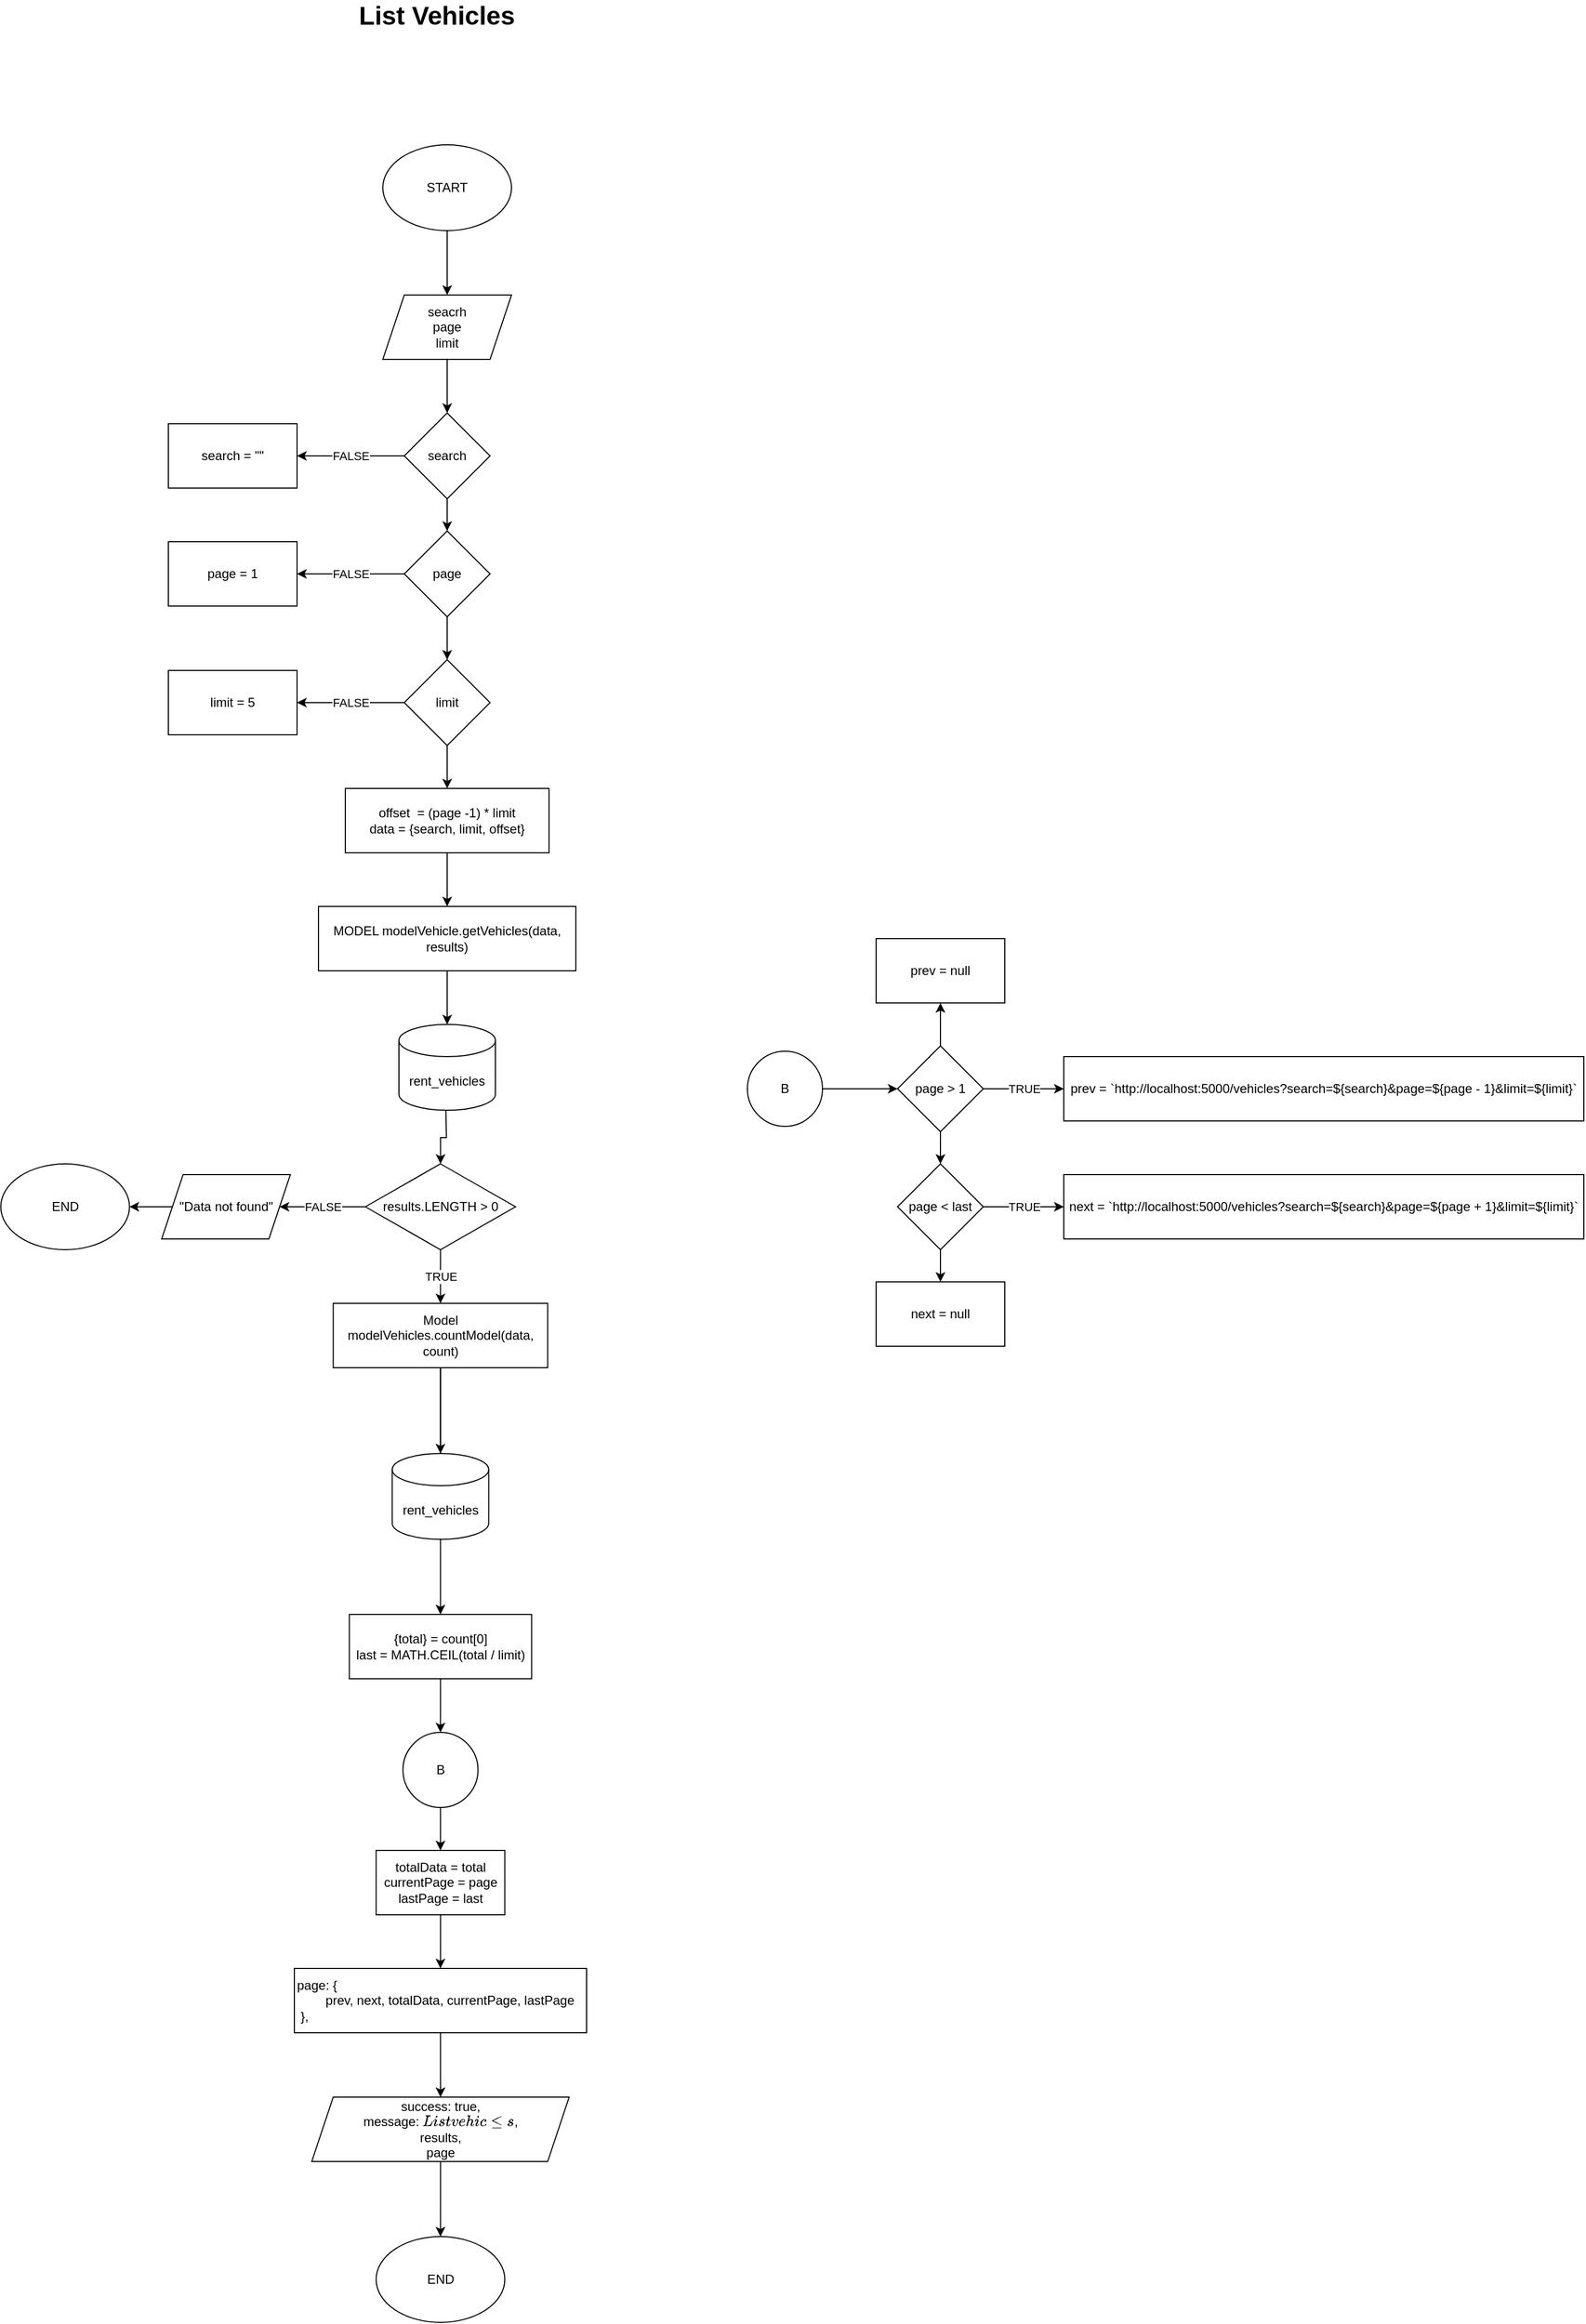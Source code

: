 <mxfile version="16.5.1" type="device" pages="6"><diagram id="XKgQLD-xGzTK4F7JuGG0" name="list vehicles"><mxGraphModel dx="782" dy="579" grid="1" gridSize="10" guides="1" tooltips="1" connect="1" arrows="1" fold="1" page="1" pageScale="1" pageWidth="850" pageHeight="1100" math="0" shadow="0"><root><mxCell id="0"/><mxCell id="1" parent="0"/><mxCell id="0VHul5hfKh2BVRMkY0b0-4" value="" style="edgeStyle=orthogonalEdgeStyle;rounded=0;orthogonalLoop=1;jettySize=auto;html=1;" parent="1" source="0VHul5hfKh2BVRMkY0b0-1" target="0VHul5hfKh2BVRMkY0b0-2" edge="1"><mxGeometry relative="1" as="geometry"/></mxCell><mxCell id="0VHul5hfKh2BVRMkY0b0-1" value="START" style="ellipse;whiteSpace=wrap;html=1;" parent="1" vertex="1"><mxGeometry x="490" y="180" width="120" height="80" as="geometry"/></mxCell><mxCell id="0VHul5hfKh2BVRMkY0b0-5" value="" style="edgeStyle=orthogonalEdgeStyle;rounded=0;orthogonalLoop=1;jettySize=auto;html=1;" parent="1" source="0VHul5hfKh2BVRMkY0b0-2" target="0VHul5hfKh2BVRMkY0b0-3" edge="1"><mxGeometry relative="1" as="geometry"/></mxCell><mxCell id="0VHul5hfKh2BVRMkY0b0-2" value="seacrh&lt;br&gt;page&lt;br&gt;limit" style="shape=parallelogram;perimeter=parallelogramPerimeter;whiteSpace=wrap;html=1;fixedSize=1;" parent="1" vertex="1"><mxGeometry x="490" y="320" width="120" height="60" as="geometry"/></mxCell><mxCell id="0VHul5hfKh2BVRMkY0b0-10" value="FALSE" style="edgeStyle=orthogonalEdgeStyle;rounded=0;orthogonalLoop=1;jettySize=auto;html=1;" parent="1" source="0VHul5hfKh2BVRMkY0b0-3" target="0VHul5hfKh2BVRMkY0b0-7" edge="1"><mxGeometry relative="1" as="geometry"/></mxCell><mxCell id="0VHul5hfKh2BVRMkY0b0-21" value="" style="edgeStyle=orthogonalEdgeStyle;rounded=0;orthogonalLoop=1;jettySize=auto;html=1;" parent="1" source="0VHul5hfKh2BVRMkY0b0-3" target="0VHul5hfKh2BVRMkY0b0-13" edge="1"><mxGeometry relative="1" as="geometry"/></mxCell><mxCell id="0VHul5hfKh2BVRMkY0b0-3" value="search" style="rhombus;whiteSpace=wrap;html=1;" parent="1" vertex="1"><mxGeometry x="510" y="430" width="80" height="80" as="geometry"/></mxCell><mxCell id="0VHul5hfKh2BVRMkY0b0-7" value="search = &quot;&quot;" style="rounded=0;whiteSpace=wrap;html=1;" parent="1" vertex="1"><mxGeometry x="290" y="440" width="120" height="60" as="geometry"/></mxCell><mxCell id="0VHul5hfKh2BVRMkY0b0-12" value="FALSE" style="edgeStyle=orthogonalEdgeStyle;rounded=0;orthogonalLoop=1;jettySize=auto;html=1;" parent="1" source="0VHul5hfKh2BVRMkY0b0-13" target="0VHul5hfKh2BVRMkY0b0-15" edge="1"><mxGeometry relative="1" as="geometry"/></mxCell><mxCell id="0VHul5hfKh2BVRMkY0b0-22" value="" style="edgeStyle=orthogonalEdgeStyle;rounded=0;orthogonalLoop=1;jettySize=auto;html=1;" parent="1" source="0VHul5hfKh2BVRMkY0b0-13" target="0VHul5hfKh2BVRMkY0b0-18" edge="1"><mxGeometry relative="1" as="geometry"/></mxCell><mxCell id="0VHul5hfKh2BVRMkY0b0-13" value="page" style="rhombus;whiteSpace=wrap;html=1;" parent="1" vertex="1"><mxGeometry x="510" y="540" width="80" height="80" as="geometry"/></mxCell><mxCell id="0VHul5hfKh2BVRMkY0b0-15" value="page = 1" style="rounded=0;whiteSpace=wrap;html=1;" parent="1" vertex="1"><mxGeometry x="290" y="550" width="120" height="60" as="geometry"/></mxCell><mxCell id="0VHul5hfKh2BVRMkY0b0-17" value="FALSE" style="edgeStyle=orthogonalEdgeStyle;rounded=0;orthogonalLoop=1;jettySize=auto;html=1;" parent="1" source="0VHul5hfKh2BVRMkY0b0-18" target="0VHul5hfKh2BVRMkY0b0-20" edge="1"><mxGeometry relative="1" as="geometry"/></mxCell><mxCell id="0VHul5hfKh2BVRMkY0b0-24" value="" style="edgeStyle=orthogonalEdgeStyle;rounded=0;orthogonalLoop=1;jettySize=auto;html=1;" parent="1" source="0VHul5hfKh2BVRMkY0b0-18" target="0VHul5hfKh2BVRMkY0b0-23" edge="1"><mxGeometry relative="1" as="geometry"/></mxCell><mxCell id="0VHul5hfKh2BVRMkY0b0-18" value="limit" style="rhombus;whiteSpace=wrap;html=1;" parent="1" vertex="1"><mxGeometry x="510" y="660" width="80" height="80" as="geometry"/></mxCell><mxCell id="0VHul5hfKh2BVRMkY0b0-20" value="limit = 5" style="rounded=0;whiteSpace=wrap;html=1;" parent="1" vertex="1"><mxGeometry x="290" y="670" width="120" height="60" as="geometry"/></mxCell><mxCell id="0VHul5hfKh2BVRMkY0b0-27" value="" style="edgeStyle=orthogonalEdgeStyle;rounded=0;orthogonalLoop=1;jettySize=auto;html=1;" parent="1" source="0VHul5hfKh2BVRMkY0b0-23" target="0VHul5hfKh2BVRMkY0b0-25" edge="1"><mxGeometry relative="1" as="geometry"/></mxCell><mxCell id="0VHul5hfKh2BVRMkY0b0-23" value="offset&amp;nbsp; = (page -1) * limit&lt;br&gt;data = {search, limit, offset}" style="rounded=0;whiteSpace=wrap;html=1;" parent="1" vertex="1"><mxGeometry x="455" y="780" width="190" height="60" as="geometry"/></mxCell><mxCell id="st0_YMMSs0cAeKffxMpI-1" value="" style="edgeStyle=orthogonalEdgeStyle;rounded=0;orthogonalLoop=1;jettySize=auto;html=1;fontSize=12;" parent="1" source="0VHul5hfKh2BVRMkY0b0-25" target="0VHul5hfKh2BVRMkY0b0-26" edge="1"><mxGeometry relative="1" as="geometry"/></mxCell><mxCell id="st0_YMMSs0cAeKffxMpI-5" value="" style="edgeStyle=orthogonalEdgeStyle;rounded=0;orthogonalLoop=1;jettySize=auto;html=1;fontSize=12;" parent="1" target="0VHul5hfKh2BVRMkY0b0-32" edge="1"><mxGeometry relative="1" as="geometry"><mxPoint x="548.827" y="1080" as="sourcePoint"/></mxGeometry></mxCell><mxCell id="0VHul5hfKh2BVRMkY0b0-25" value="MODEL modelVehicle.getVehicles(data, results)" style="rounded=0;whiteSpace=wrap;html=1;" parent="1" vertex="1"><mxGeometry x="430" y="890" width="240" height="60" as="geometry"/></mxCell><mxCell id="0VHul5hfKh2BVRMkY0b0-26" value="rent_vehicles" style="shape=cylinder3;whiteSpace=wrap;html=1;boundedLbl=1;backgroundOutline=1;size=15;" parent="1" vertex="1"><mxGeometry x="505" y="1000" width="90" height="80" as="geometry"/></mxCell><mxCell id="0VHul5hfKh2BVRMkY0b0-35" value="FALSE" style="edgeStyle=orthogonalEdgeStyle;rounded=0;orthogonalLoop=1;jettySize=auto;html=1;" parent="1" source="0VHul5hfKh2BVRMkY0b0-32" target="0VHul5hfKh2BVRMkY0b0-34" edge="1"><mxGeometry relative="1" as="geometry"/></mxCell><mxCell id="0VHul5hfKh2BVRMkY0b0-37" value="TRUE" style="edgeStyle=orthogonalEdgeStyle;rounded=0;orthogonalLoop=1;jettySize=auto;html=1;" parent="1" source="0VHul5hfKh2BVRMkY0b0-32" target="0VHul5hfKh2BVRMkY0b0-36" edge="1"><mxGeometry relative="1" as="geometry"/></mxCell><mxCell id="0VHul5hfKh2BVRMkY0b0-32" value="results.LENGTH &amp;gt; 0" style="rhombus;whiteSpace=wrap;html=1;" parent="1" vertex="1"><mxGeometry x="473.75" y="1130" width="140" height="80" as="geometry"/></mxCell><mxCell id="0VHul5hfKh2BVRMkY0b0-68" value="" style="edgeStyle=orthogonalEdgeStyle;rounded=0;orthogonalLoop=1;jettySize=auto;html=1;" parent="1" source="0VHul5hfKh2BVRMkY0b0-34" target="0VHul5hfKh2BVRMkY0b0-67" edge="1"><mxGeometry relative="1" as="geometry"/></mxCell><mxCell id="0VHul5hfKh2BVRMkY0b0-34" value="&quot;Data not found&quot;" style="shape=parallelogram;perimeter=parallelogramPerimeter;whiteSpace=wrap;html=1;fixedSize=1;" parent="1" vertex="1"><mxGeometry x="283.75" y="1140" width="120" height="60" as="geometry"/></mxCell><mxCell id="st0_YMMSs0cAeKffxMpI-3" value="" style="edgeStyle=orthogonalEdgeStyle;rounded=0;orthogonalLoop=1;jettySize=auto;html=1;fontSize=12;" parent="1" source="0VHul5hfKh2BVRMkY0b0-36" target="st0_YMMSs0cAeKffxMpI-2" edge="1"><mxGeometry relative="1" as="geometry"/></mxCell><mxCell id="st0_YMMSs0cAeKffxMpI-4" value="" style="edgeStyle=orthogonalEdgeStyle;rounded=0;orthogonalLoop=1;jettySize=auto;html=1;fontSize=12;" parent="1" source="0VHul5hfKh2BVRMkY0b0-36" target="0VHul5hfKh2BVRMkY0b0-40" edge="1"><mxGeometry relative="1" as="geometry"/></mxCell><mxCell id="0VHul5hfKh2BVRMkY0b0-36" value="Model modelVehicles.countModel(data, count)" style="rounded=0;whiteSpace=wrap;html=1;" parent="1" vertex="1"><mxGeometry x="443.75" y="1260" width="200" height="60" as="geometry"/></mxCell><mxCell id="0VHul5hfKh2BVRMkY0b0-72" value="" style="edgeStyle=orthogonalEdgeStyle;rounded=0;orthogonalLoop=1;jettySize=auto;html=1;" parent="1" source="0VHul5hfKh2BVRMkY0b0-40" target="0VHul5hfKh2BVRMkY0b0-71" edge="1"><mxGeometry relative="1" as="geometry"/></mxCell><mxCell id="0VHul5hfKh2BVRMkY0b0-40" value="{total} = count[0]&lt;br&gt;last = MATH.CEIL(total / limit)" style="rounded=0;whiteSpace=wrap;html=1;" parent="1" vertex="1"><mxGeometry x="458.75" y="1550" width="170" height="60" as="geometry"/></mxCell><mxCell id="0VHul5hfKh2BVRMkY0b0-45" value="" style="edgeStyle=orthogonalEdgeStyle;rounded=0;orthogonalLoop=1;jettySize=auto;html=1;" parent="1" source="0VHul5hfKh2BVRMkY0b0-42" target="0VHul5hfKh2BVRMkY0b0-44" edge="1"><mxGeometry relative="1" as="geometry"/></mxCell><mxCell id="0VHul5hfKh2BVRMkY0b0-42" value="&lt;div&gt;page:&amp;nbsp;&lt;span&gt;{&lt;/span&gt;&lt;/div&gt;&lt;div&gt;&lt;span&gt;&lt;span style=&quot;white-space: pre&quot;&gt;&#9;&lt;/span&gt;prev,&lt;/span&gt;&lt;span&gt;&amp;nbsp;next,&lt;/span&gt;&lt;span&gt;&amp;nbsp;totalData,&lt;/span&gt;&lt;span&gt;&amp;nbsp;currentPage,&lt;/span&gt;&lt;span&gt;&amp;nbsp;lastPage&lt;/span&gt;&lt;/div&gt;&lt;div&gt;&amp;nbsp;},&lt;/div&gt;" style="rounded=0;whiteSpace=wrap;html=1;align=left;" parent="1" vertex="1"><mxGeometry x="407.5" y="1880" width="272.5" height="60" as="geometry"/></mxCell><mxCell id="0VHul5hfKh2BVRMkY0b0-70" value="" style="edgeStyle=orthogonalEdgeStyle;rounded=0;orthogonalLoop=1;jettySize=auto;html=1;" parent="1" source="0VHul5hfKh2BVRMkY0b0-44" edge="1"><mxGeometry relative="1" as="geometry"><mxPoint x="543.75" y="2130" as="targetPoint"/></mxGeometry></mxCell><mxCell id="0VHul5hfKh2BVRMkY0b0-44" value="&lt;div&gt;success: true,&lt;/div&gt;&lt;div&gt;message: `List vehicles`,&lt;/div&gt;&lt;div&gt;&lt;span&gt;results,&lt;/span&gt;&lt;/div&gt;&lt;div&gt;&lt;span&gt;page&lt;/span&gt;&lt;/div&gt;" style="shape=parallelogram;perimeter=parallelogramPerimeter;whiteSpace=wrap;html=1;fixedSize=1;align=center;" parent="1" vertex="1"><mxGeometry x="423.75" y="2000" width="240" height="60" as="geometry"/></mxCell><mxCell id="0VHul5hfKh2BVRMkY0b0-58" value="" style="edgeStyle=orthogonalEdgeStyle;rounded=0;orthogonalLoop=1;jettySize=auto;html=1;" parent="1" source="0VHul5hfKh2BVRMkY0b0-48" target="0VHul5hfKh2BVRMkY0b0-49" edge="1"><mxGeometry relative="1" as="geometry"/></mxCell><mxCell id="0VHul5hfKh2BVRMkY0b0-48" value="B" style="ellipse;whiteSpace=wrap;html=1;aspect=fixed;" parent="1" vertex="1"><mxGeometry x="830" y="1025" width="70" height="70" as="geometry"/></mxCell><mxCell id="0VHul5hfKh2BVRMkY0b0-52" value="TRUE" style="edgeStyle=orthogonalEdgeStyle;rounded=0;orthogonalLoop=1;jettySize=auto;html=1;" parent="1" source="0VHul5hfKh2BVRMkY0b0-49" target="0VHul5hfKh2BVRMkY0b0-50" edge="1"><mxGeometry relative="1" as="geometry"/></mxCell><mxCell id="0VHul5hfKh2BVRMkY0b0-57" value="" style="edgeStyle=orthogonalEdgeStyle;rounded=0;orthogonalLoop=1;jettySize=auto;html=1;" parent="1" source="0VHul5hfKh2BVRMkY0b0-49" target="0VHul5hfKh2BVRMkY0b0-53" edge="1"><mxGeometry relative="1" as="geometry"/></mxCell><mxCell id="0VHul5hfKh2BVRMkY0b0-61" value="" style="edgeStyle=orthogonalEdgeStyle;rounded=0;orthogonalLoop=1;jettySize=auto;html=1;" parent="1" source="0VHul5hfKh2BVRMkY0b0-49" target="0VHul5hfKh2BVRMkY0b0-59" edge="1"><mxGeometry relative="1" as="geometry"/></mxCell><mxCell id="0VHul5hfKh2BVRMkY0b0-49" value="page &amp;gt; 1" style="rhombus;whiteSpace=wrap;html=1;" parent="1" vertex="1"><mxGeometry x="970" y="1020" width="80" height="80" as="geometry"/></mxCell><mxCell id="0VHul5hfKh2BVRMkY0b0-50" value="&lt;span&gt;prev = `http://localhost:5000/vehicles?&lt;/span&gt;&lt;span&gt;search=${search}&amp;amp;page=${page - 1}&amp;amp;limit=${limit}`&lt;/span&gt;" style="rounded=0;whiteSpace=wrap;html=1;align=center;" parent="1" vertex="1"><mxGeometry x="1125" y="1030" width="485" height="60" as="geometry"/></mxCell><mxCell id="0VHul5hfKh2BVRMkY0b0-51" value="&lt;span style=&quot;text-align: left&quot;&gt;next = `http://localhost:5000/vehicles?&lt;/span&gt;&lt;span style=&quot;text-align: left&quot;&gt;search=${search}&amp;amp;page=${page + 1}&amp;amp;limit=${limit}`&lt;/span&gt;" style="rounded=0;whiteSpace=wrap;html=1;" parent="1" vertex="1"><mxGeometry x="1125" y="1140" width="485" height="60" as="geometry"/></mxCell><mxCell id="0VHul5hfKh2BVRMkY0b0-53" value="prev = null" style="rounded=0;whiteSpace=wrap;html=1;" parent="1" vertex="1"><mxGeometry x="950" y="920" width="120" height="60" as="geometry"/></mxCell><mxCell id="0VHul5hfKh2BVRMkY0b0-60" value="TRUE" style="edgeStyle=orthogonalEdgeStyle;rounded=0;orthogonalLoop=1;jettySize=auto;html=1;" parent="1" source="0VHul5hfKh2BVRMkY0b0-59" target="0VHul5hfKh2BVRMkY0b0-51" edge="1"><mxGeometry relative="1" as="geometry"/></mxCell><mxCell id="0VHul5hfKh2BVRMkY0b0-63" value="" style="edgeStyle=orthogonalEdgeStyle;rounded=0;orthogonalLoop=1;jettySize=auto;html=1;" parent="1" source="0VHul5hfKh2BVRMkY0b0-59" target="0VHul5hfKh2BVRMkY0b0-62" edge="1"><mxGeometry relative="1" as="geometry"/></mxCell><mxCell id="0VHul5hfKh2BVRMkY0b0-59" value="page &amp;lt; last" style="rhombus;whiteSpace=wrap;html=1;" parent="1" vertex="1"><mxGeometry x="970" y="1130" width="80" height="80" as="geometry"/></mxCell><mxCell id="0VHul5hfKh2BVRMkY0b0-62" value="next = null" style="rounded=0;whiteSpace=wrap;html=1;" parent="1" vertex="1"><mxGeometry x="950" y="1240" width="120" height="60" as="geometry"/></mxCell><mxCell id="0VHul5hfKh2BVRMkY0b0-66" value="" style="edgeStyle=orthogonalEdgeStyle;rounded=0;orthogonalLoop=1;jettySize=auto;html=1;" parent="1" source="0VHul5hfKh2BVRMkY0b0-64" target="0VHul5hfKh2BVRMkY0b0-42" edge="1"><mxGeometry relative="1" as="geometry"/></mxCell><mxCell id="0VHul5hfKh2BVRMkY0b0-64" value="totalData = total&lt;br&gt;currentPage = page&lt;br&gt;lastPage = last" style="rounded=0;whiteSpace=wrap;html=1;" parent="1" vertex="1"><mxGeometry x="483.75" y="1770" width="120" height="60" as="geometry"/></mxCell><mxCell id="0VHul5hfKh2BVRMkY0b0-67" value="END" style="ellipse;whiteSpace=wrap;html=1;" parent="1" vertex="1"><mxGeometry x="133.75" y="1130" width="120" height="80" as="geometry"/></mxCell><mxCell id="0VHul5hfKh2BVRMkY0b0-69" value="END" style="ellipse;whiteSpace=wrap;html=1;" parent="1" vertex="1"><mxGeometry x="483.75" y="2130" width="120" height="80" as="geometry"/></mxCell><mxCell id="0VHul5hfKh2BVRMkY0b0-73" value="" style="edgeStyle=orthogonalEdgeStyle;rounded=0;orthogonalLoop=1;jettySize=auto;html=1;" parent="1" source="0VHul5hfKh2BVRMkY0b0-71" target="0VHul5hfKh2BVRMkY0b0-64" edge="1"><mxGeometry relative="1" as="geometry"/></mxCell><mxCell id="0VHul5hfKh2BVRMkY0b0-71" value="B" style="ellipse;whiteSpace=wrap;html=1;aspect=fixed;" parent="1" vertex="1"><mxGeometry x="508.75" y="1660" width="70" height="70" as="geometry"/></mxCell><mxCell id="0VHul5hfKh2BVRMkY0b0-75" value="&lt;b&gt;&lt;font style=&quot;font-size: 24px&quot;&gt;List Vehicles&lt;/font&gt;&lt;/b&gt;" style="text;html=1;align=center;verticalAlign=middle;resizable=0;points=[];autosize=1;strokeColor=none;fillColor=none;" parent="1" vertex="1"><mxGeometry x="460" y="50" width="160" height="20" as="geometry"/></mxCell><mxCell id="st0_YMMSs0cAeKffxMpI-2" value="rent_vehicles" style="shape=cylinder3;whiteSpace=wrap;html=1;boundedLbl=1;backgroundOutline=1;size=15;" parent="1" vertex="1"><mxGeometry x="498.75" y="1400" width="90" height="80" as="geometry"/></mxCell></root></mxGraphModel></diagram><diagram id="ZfBDGO7lKcpG-itCCvve" name="vehicles by category"><mxGraphModel dx="782" dy="579" grid="1" gridSize="10" guides="1" tooltips="1" connect="1" arrows="1" fold="1" page="1" pageScale="1" pageWidth="850" pageHeight="1100" math="0" shadow="0"><root><mxCell id="xr7kdP-405vdRUgfswMM-0"/><mxCell id="xr7kdP-405vdRUgfswMM-1" parent="xr7kdP-405vdRUgfswMM-0"/><mxCell id="xr7kdP-405vdRUgfswMM-2" value="&lt;b&gt;Vehicles by Category&lt;/b&gt;" style="text;html=1;align=center;verticalAlign=middle;resizable=0;points=[];autosize=1;strokeColor=none;fillColor=none;fontSize=24;" parent="xr7kdP-405vdRUgfswMM-1" vertex="1"><mxGeometry x="413.75" y="70" width="260" height="30" as="geometry"/></mxCell><mxCell id="BzilfMTwjuwXETa_aD6Q-0" value="" style="edgeStyle=orthogonalEdgeStyle;rounded=0;orthogonalLoop=1;jettySize=auto;html=1;" parent="xr7kdP-405vdRUgfswMM-1" source="BzilfMTwjuwXETa_aD6Q-1" target="BzilfMTwjuwXETa_aD6Q-3" edge="1"><mxGeometry relative="1" as="geometry"/></mxCell><mxCell id="BzilfMTwjuwXETa_aD6Q-1" value="START" style="ellipse;whiteSpace=wrap;html=1;" parent="xr7kdP-405vdRUgfswMM-1" vertex="1"><mxGeometry x="490" y="180" width="120" height="80" as="geometry"/></mxCell><mxCell id="BzilfMTwjuwXETa_aD6Q-2" value="" style="edgeStyle=orthogonalEdgeStyle;rounded=0;orthogonalLoop=1;jettySize=auto;html=1;" parent="xr7kdP-405vdRUgfswMM-1" source="BzilfMTwjuwXETa_aD6Q-3" target="BzilfMTwjuwXETa_aD6Q-7" edge="1"><mxGeometry relative="1" as="geometry"/></mxCell><mxCell id="BzilfMTwjuwXETa_aD6Q-3" value="category&lt;br&gt;page&lt;br&gt;limit" style="shape=parallelogram;perimeter=parallelogramPerimeter;whiteSpace=wrap;html=1;fixedSize=1;" parent="xr7kdP-405vdRUgfswMM-1" vertex="1"><mxGeometry x="490" y="320" width="120" height="60" as="geometry"/></mxCell><mxCell id="BzilfMTwjuwXETa_aD6Q-5" value="FALSE" style="edgeStyle=orthogonalEdgeStyle;rounded=0;orthogonalLoop=1;jettySize=auto;html=1;" parent="xr7kdP-405vdRUgfswMM-1" source="BzilfMTwjuwXETa_aD6Q-7" target="BzilfMTwjuwXETa_aD6Q-9" edge="1"><mxGeometry relative="1" as="geometry"/></mxCell><mxCell id="BzilfMTwjuwXETa_aD6Q-6" value="" style="edgeStyle=orthogonalEdgeStyle;rounded=0;orthogonalLoop=1;jettySize=auto;html=1;" parent="xr7kdP-405vdRUgfswMM-1" source="BzilfMTwjuwXETa_aD6Q-7" target="BzilfMTwjuwXETa_aD6Q-13" edge="1"><mxGeometry relative="1" as="geometry"/></mxCell><mxCell id="BzilfMTwjuwXETa_aD6Q-7" value="category" style="rhombus;whiteSpace=wrap;html=1;" parent="xr7kdP-405vdRUgfswMM-1" vertex="1"><mxGeometry x="510" y="430" width="80" height="80" as="geometry"/></mxCell><mxCell id="BzilfMTwjuwXETa_aD6Q-9" value="category = &quot;&quot;" style="rounded=0;whiteSpace=wrap;html=1;" parent="xr7kdP-405vdRUgfswMM-1" vertex="1"><mxGeometry x="290" y="440" width="120" height="60" as="geometry"/></mxCell><mxCell id="BzilfMTwjuwXETa_aD6Q-11" value="FALSE" style="edgeStyle=orthogonalEdgeStyle;rounded=0;orthogonalLoop=1;jettySize=auto;html=1;" parent="xr7kdP-405vdRUgfswMM-1" source="BzilfMTwjuwXETa_aD6Q-13" target="BzilfMTwjuwXETa_aD6Q-15" edge="1"><mxGeometry relative="1" as="geometry"/></mxCell><mxCell id="BzilfMTwjuwXETa_aD6Q-12" value="" style="edgeStyle=orthogonalEdgeStyle;rounded=0;orthogonalLoop=1;jettySize=auto;html=1;" parent="xr7kdP-405vdRUgfswMM-1" source="BzilfMTwjuwXETa_aD6Q-13" target="BzilfMTwjuwXETa_aD6Q-19" edge="1"><mxGeometry relative="1" as="geometry"/></mxCell><mxCell id="BzilfMTwjuwXETa_aD6Q-13" value="page" style="rhombus;whiteSpace=wrap;html=1;" parent="xr7kdP-405vdRUgfswMM-1" vertex="1"><mxGeometry x="510" y="540" width="80" height="80" as="geometry"/></mxCell><mxCell id="BzilfMTwjuwXETa_aD6Q-15" value="page = 1" style="rounded=0;whiteSpace=wrap;html=1;" parent="xr7kdP-405vdRUgfswMM-1" vertex="1"><mxGeometry x="290" y="550" width="120" height="60" as="geometry"/></mxCell><mxCell id="BzilfMTwjuwXETa_aD6Q-17" value="FALSE" style="edgeStyle=orthogonalEdgeStyle;rounded=0;orthogonalLoop=1;jettySize=auto;html=1;" parent="xr7kdP-405vdRUgfswMM-1" source="BzilfMTwjuwXETa_aD6Q-19" target="BzilfMTwjuwXETa_aD6Q-21" edge="1"><mxGeometry relative="1" as="geometry"/></mxCell><mxCell id="BzilfMTwjuwXETa_aD6Q-18" value="" style="edgeStyle=orthogonalEdgeStyle;rounded=0;orthogonalLoop=1;jettySize=auto;html=1;" parent="xr7kdP-405vdRUgfswMM-1" source="BzilfMTwjuwXETa_aD6Q-19" target="BzilfMTwjuwXETa_aD6Q-23" edge="1"><mxGeometry relative="1" as="geometry"/></mxCell><mxCell id="BzilfMTwjuwXETa_aD6Q-19" value="limit" style="rhombus;whiteSpace=wrap;html=1;" parent="xr7kdP-405vdRUgfswMM-1" vertex="1"><mxGeometry x="510" y="660" width="80" height="80" as="geometry"/></mxCell><mxCell id="BzilfMTwjuwXETa_aD6Q-21" value="limit = 5" style="rounded=0;whiteSpace=wrap;html=1;" parent="xr7kdP-405vdRUgfswMM-1" vertex="1"><mxGeometry x="290" y="670" width="120" height="60" as="geometry"/></mxCell><mxCell id="BzilfMTwjuwXETa_aD6Q-22" value="" style="edgeStyle=orthogonalEdgeStyle;rounded=0;orthogonalLoop=1;jettySize=auto;html=1;" parent="xr7kdP-405vdRUgfswMM-1" source="BzilfMTwjuwXETa_aD6Q-23" target="BzilfMTwjuwXETa_aD6Q-25" edge="1"><mxGeometry relative="1" as="geometry"/></mxCell><mxCell id="BzilfMTwjuwXETa_aD6Q-23" value="offset&amp;nbsp; = (page -1) * limit&lt;br&gt;data = {category, limit, offset}" style="rounded=0;whiteSpace=wrap;html=1;" parent="xr7kdP-405vdRUgfswMM-1" vertex="1"><mxGeometry x="460" y="780" width="180" height="60" as="geometry"/></mxCell><mxCell id="DFt1iNR-E8gBTqLGdfpR-0" value="" style="edgeStyle=orthogonalEdgeStyle;rounded=0;orthogonalLoop=1;jettySize=auto;html=1;fontSize=12;" parent="xr7kdP-405vdRUgfswMM-1" source="BzilfMTwjuwXETa_aD6Q-25" target="BzilfMTwjuwXETa_aD6Q-26" edge="1"><mxGeometry relative="1" as="geometry"/></mxCell><mxCell id="DFt1iNR-E8gBTqLGdfpR-1" value="" style="edgeStyle=orthogonalEdgeStyle;rounded=0;orthogonalLoop=1;jettySize=auto;html=1;fontSize=12;" parent="xr7kdP-405vdRUgfswMM-1" source="BzilfMTwjuwXETa_aD6Q-25" target="BzilfMTwjuwXETa_aD6Q-33" edge="1"><mxGeometry relative="1" as="geometry"/></mxCell><mxCell id="BzilfMTwjuwXETa_aD6Q-25" value="MODEL &lt;br&gt;modelVehicle.getVehicles(data, results)" style="rounded=0;whiteSpace=wrap;html=1;" parent="xr7kdP-405vdRUgfswMM-1" vertex="1"><mxGeometry x="430" y="890" width="240" height="60" as="geometry"/></mxCell><mxCell id="BzilfMTwjuwXETa_aD6Q-26" value="rent_vehicles" style="shape=cylinder3;whiteSpace=wrap;html=1;boundedLbl=1;backgroundOutline=1;size=15;" parent="xr7kdP-405vdRUgfswMM-1" vertex="1"><mxGeometry x="505" y="1010" width="90" height="80" as="geometry"/></mxCell><mxCell id="BzilfMTwjuwXETa_aD6Q-31" value="FALSE" style="edgeStyle=orthogonalEdgeStyle;rounded=0;orthogonalLoop=1;jettySize=auto;html=1;" parent="xr7kdP-405vdRUgfswMM-1" source="BzilfMTwjuwXETa_aD6Q-33" target="BzilfMTwjuwXETa_aD6Q-35" edge="1"><mxGeometry relative="1" as="geometry"/></mxCell><mxCell id="BzilfMTwjuwXETa_aD6Q-32" value="TRUE" style="edgeStyle=orthogonalEdgeStyle;rounded=0;orthogonalLoop=1;jettySize=auto;html=1;" parent="xr7kdP-405vdRUgfswMM-1" source="BzilfMTwjuwXETa_aD6Q-33" target="BzilfMTwjuwXETa_aD6Q-37" edge="1"><mxGeometry relative="1" as="geometry"/></mxCell><mxCell id="BzilfMTwjuwXETa_aD6Q-33" value="results.LENGTH &amp;gt; 0" style="rhombus;whiteSpace=wrap;html=1;" parent="xr7kdP-405vdRUgfswMM-1" vertex="1"><mxGeometry x="480" y="1130" width="140" height="80" as="geometry"/></mxCell><mxCell id="BzilfMTwjuwXETa_aD6Q-34" value="" style="edgeStyle=orthogonalEdgeStyle;rounded=0;orthogonalLoop=1;jettySize=auto;html=1;" parent="xr7kdP-405vdRUgfswMM-1" source="BzilfMTwjuwXETa_aD6Q-35" target="BzilfMTwjuwXETa_aD6Q-61" edge="1"><mxGeometry relative="1" as="geometry"/></mxCell><mxCell id="BzilfMTwjuwXETa_aD6Q-35" value="&quot;Data not found&quot;" style="shape=parallelogram;perimeter=parallelogramPerimeter;whiteSpace=wrap;html=1;fixedSize=1;" parent="xr7kdP-405vdRUgfswMM-1" vertex="1"><mxGeometry x="290" y="1140" width="120" height="60" as="geometry"/></mxCell><mxCell id="DFt1iNR-E8gBTqLGdfpR-3" value="" style="edgeStyle=orthogonalEdgeStyle;rounded=0;orthogonalLoop=1;jettySize=auto;html=1;fontSize=12;" parent="xr7kdP-405vdRUgfswMM-1" source="BzilfMTwjuwXETa_aD6Q-37" target="DFt1iNR-E8gBTqLGdfpR-2" edge="1"><mxGeometry relative="1" as="geometry"/></mxCell><mxCell id="DFt1iNR-E8gBTqLGdfpR-4" value="" style="edgeStyle=orthogonalEdgeStyle;rounded=0;orthogonalLoop=1;jettySize=auto;html=1;fontSize=12;startArrow=none;" parent="xr7kdP-405vdRUgfswMM-1" source="DFt1iNR-E8gBTqLGdfpR-2" target="BzilfMTwjuwXETa_aD6Q-41" edge="1"><mxGeometry relative="1" as="geometry"/></mxCell><mxCell id="BzilfMTwjuwXETa_aD6Q-37" value="Model modelVehicles.countModel(data, count)" style="rounded=0;whiteSpace=wrap;html=1;" parent="xr7kdP-405vdRUgfswMM-1" vertex="1"><mxGeometry x="450" y="1260" width="200" height="60" as="geometry"/></mxCell><mxCell id="BzilfMTwjuwXETa_aD6Q-40" value="" style="edgeStyle=orthogonalEdgeStyle;rounded=0;orthogonalLoop=1;jettySize=auto;html=1;" parent="xr7kdP-405vdRUgfswMM-1" source="BzilfMTwjuwXETa_aD6Q-41" target="BzilfMTwjuwXETa_aD6Q-64" edge="1"><mxGeometry relative="1" as="geometry"/></mxCell><mxCell id="BzilfMTwjuwXETa_aD6Q-41" value="{total} = count[0]&lt;br&gt;last = MATH.CEIL(total / limit)" style="rounded=0;whiteSpace=wrap;html=1;" parent="xr7kdP-405vdRUgfswMM-1" vertex="1"><mxGeometry x="465" y="1520" width="170" height="60" as="geometry"/></mxCell><mxCell id="BzilfMTwjuwXETa_aD6Q-42" value="" style="edgeStyle=orthogonalEdgeStyle;rounded=0;orthogonalLoop=1;jettySize=auto;html=1;" parent="xr7kdP-405vdRUgfswMM-1" source="BzilfMTwjuwXETa_aD6Q-43" target="BzilfMTwjuwXETa_aD6Q-45" edge="1"><mxGeometry relative="1" as="geometry"/></mxCell><mxCell id="BzilfMTwjuwXETa_aD6Q-43" value="&lt;div&gt;page:&amp;nbsp;&lt;span&gt;{&lt;/span&gt;&lt;/div&gt;&lt;div&gt;&lt;span&gt;&lt;span style=&quot;white-space: pre&quot;&gt;&#9;&lt;/span&gt;prev,&lt;/span&gt;&lt;span&gt;&amp;nbsp;next,&lt;/span&gt;&lt;span&gt;&amp;nbsp;totalData,&lt;/span&gt;&lt;span&gt;&amp;nbsp;currentPage,&lt;/span&gt;&lt;span&gt;&amp;nbsp;lastPage&lt;/span&gt;&lt;/div&gt;&lt;div&gt;&amp;nbsp;},&lt;/div&gt;" style="rounded=0;whiteSpace=wrap;html=1;align=left;" parent="xr7kdP-405vdRUgfswMM-1" vertex="1"><mxGeometry x="413.75" y="1850" width="272.5" height="60" as="geometry"/></mxCell><mxCell id="BzilfMTwjuwXETa_aD6Q-44" value="" style="edgeStyle=orthogonalEdgeStyle;rounded=0;orthogonalLoop=1;jettySize=auto;html=1;" parent="xr7kdP-405vdRUgfswMM-1" source="BzilfMTwjuwXETa_aD6Q-45" edge="1"><mxGeometry relative="1" as="geometry"><mxPoint x="550" y="2100" as="targetPoint"/></mxGeometry></mxCell><mxCell id="BzilfMTwjuwXETa_aD6Q-45" value="&lt;div&gt;success: true,&lt;/div&gt;&lt;div&gt;message: `List vehicles by category`,&lt;/div&gt;&lt;div&gt;&lt;span&gt;results,&lt;/span&gt;&lt;/div&gt;&lt;div&gt;&lt;span&gt;page&lt;/span&gt;&lt;/div&gt;" style="shape=parallelogram;perimeter=parallelogramPerimeter;whiteSpace=wrap;html=1;fixedSize=1;align=center;" parent="xr7kdP-405vdRUgfswMM-1" vertex="1"><mxGeometry x="430" y="1970" width="240" height="60" as="geometry"/></mxCell><mxCell id="BzilfMTwjuwXETa_aD6Q-46" value="" style="edgeStyle=orthogonalEdgeStyle;rounded=0;orthogonalLoop=1;jettySize=auto;html=1;" parent="xr7kdP-405vdRUgfswMM-1" source="BzilfMTwjuwXETa_aD6Q-47" target="BzilfMTwjuwXETa_aD6Q-51" edge="1"><mxGeometry relative="1" as="geometry"/></mxCell><mxCell id="BzilfMTwjuwXETa_aD6Q-47" value="B" style="ellipse;whiteSpace=wrap;html=1;aspect=fixed;" parent="xr7kdP-405vdRUgfswMM-1" vertex="1"><mxGeometry x="830" y="1025" width="70" height="70" as="geometry"/></mxCell><mxCell id="BzilfMTwjuwXETa_aD6Q-48" value="TRUE" style="edgeStyle=orthogonalEdgeStyle;rounded=0;orthogonalLoop=1;jettySize=auto;html=1;" parent="xr7kdP-405vdRUgfswMM-1" source="BzilfMTwjuwXETa_aD6Q-51" target="BzilfMTwjuwXETa_aD6Q-52" edge="1"><mxGeometry relative="1" as="geometry"/></mxCell><mxCell id="BzilfMTwjuwXETa_aD6Q-49" value="" style="edgeStyle=orthogonalEdgeStyle;rounded=0;orthogonalLoop=1;jettySize=auto;html=1;" parent="xr7kdP-405vdRUgfswMM-1" source="BzilfMTwjuwXETa_aD6Q-51" target="BzilfMTwjuwXETa_aD6Q-54" edge="1"><mxGeometry relative="1" as="geometry"/></mxCell><mxCell id="BzilfMTwjuwXETa_aD6Q-50" value="" style="edgeStyle=orthogonalEdgeStyle;rounded=0;orthogonalLoop=1;jettySize=auto;html=1;" parent="xr7kdP-405vdRUgfswMM-1" source="BzilfMTwjuwXETa_aD6Q-51" target="BzilfMTwjuwXETa_aD6Q-57" edge="1"><mxGeometry relative="1" as="geometry"/></mxCell><mxCell id="BzilfMTwjuwXETa_aD6Q-51" value="page &amp;gt; 1" style="rhombus;whiteSpace=wrap;html=1;" parent="xr7kdP-405vdRUgfswMM-1" vertex="1"><mxGeometry x="970" y="1020" width="80" height="80" as="geometry"/></mxCell><mxCell id="BzilfMTwjuwXETa_aD6Q-52" value="&lt;span&gt;prev = `http://localhost:5000/vehicles/category?category&lt;/span&gt;&lt;span&gt;=${category}&amp;amp;page=${page - 1}&amp;amp;limit=${limit}`&lt;/span&gt;" style="rounded=0;whiteSpace=wrap;html=1;align=center;" parent="xr7kdP-405vdRUgfswMM-1" vertex="1"><mxGeometry x="1125" y="1030" width="555" height="60" as="geometry"/></mxCell><mxCell id="BzilfMTwjuwXETa_aD6Q-53" value="next = `http://localhost:5000/vehicles/category?category=${category}&amp;amp;page=${page + 1}&amp;amp;limit=${limit}`" style="rounded=0;whiteSpace=wrap;html=1;" parent="xr7kdP-405vdRUgfswMM-1" vertex="1"><mxGeometry x="1125" y="1140" width="555" height="60" as="geometry"/></mxCell><mxCell id="BzilfMTwjuwXETa_aD6Q-54" value="prev = null" style="rounded=0;whiteSpace=wrap;html=1;" parent="xr7kdP-405vdRUgfswMM-1" vertex="1"><mxGeometry x="950" y="920" width="120" height="60" as="geometry"/></mxCell><mxCell id="BzilfMTwjuwXETa_aD6Q-55" value="TRUE" style="edgeStyle=orthogonalEdgeStyle;rounded=0;orthogonalLoop=1;jettySize=auto;html=1;" parent="xr7kdP-405vdRUgfswMM-1" source="BzilfMTwjuwXETa_aD6Q-57" target="BzilfMTwjuwXETa_aD6Q-53" edge="1"><mxGeometry relative="1" as="geometry"/></mxCell><mxCell id="BzilfMTwjuwXETa_aD6Q-56" value="" style="edgeStyle=orthogonalEdgeStyle;rounded=0;orthogonalLoop=1;jettySize=auto;html=1;" parent="xr7kdP-405vdRUgfswMM-1" source="BzilfMTwjuwXETa_aD6Q-57" target="BzilfMTwjuwXETa_aD6Q-58" edge="1"><mxGeometry relative="1" as="geometry"/></mxCell><mxCell id="BzilfMTwjuwXETa_aD6Q-57" value="page &amp;lt; last" style="rhombus;whiteSpace=wrap;html=1;" parent="xr7kdP-405vdRUgfswMM-1" vertex="1"><mxGeometry x="970" y="1130" width="80" height="80" as="geometry"/></mxCell><mxCell id="BzilfMTwjuwXETa_aD6Q-58" value="next = null" style="rounded=0;whiteSpace=wrap;html=1;" parent="xr7kdP-405vdRUgfswMM-1" vertex="1"><mxGeometry x="950" y="1240" width="120" height="60" as="geometry"/></mxCell><mxCell id="BzilfMTwjuwXETa_aD6Q-59" value="" style="edgeStyle=orthogonalEdgeStyle;rounded=0;orthogonalLoop=1;jettySize=auto;html=1;" parent="xr7kdP-405vdRUgfswMM-1" source="BzilfMTwjuwXETa_aD6Q-60" target="BzilfMTwjuwXETa_aD6Q-43" edge="1"><mxGeometry relative="1" as="geometry"/></mxCell><mxCell id="BzilfMTwjuwXETa_aD6Q-60" value="totalData = total&lt;br&gt;currentPage = page&lt;br&gt;lastPage = last" style="rounded=0;whiteSpace=wrap;html=1;" parent="xr7kdP-405vdRUgfswMM-1" vertex="1"><mxGeometry x="490" y="1740" width="120" height="60" as="geometry"/></mxCell><mxCell id="BzilfMTwjuwXETa_aD6Q-61" value="END" style="ellipse;whiteSpace=wrap;html=1;" parent="xr7kdP-405vdRUgfswMM-1" vertex="1"><mxGeometry x="140" y="1130" width="120" height="80" as="geometry"/></mxCell><mxCell id="BzilfMTwjuwXETa_aD6Q-62" value="END" style="ellipse;whiteSpace=wrap;html=1;" parent="xr7kdP-405vdRUgfswMM-1" vertex="1"><mxGeometry x="490" y="2100" width="120" height="80" as="geometry"/></mxCell><mxCell id="BzilfMTwjuwXETa_aD6Q-63" value="" style="edgeStyle=orthogonalEdgeStyle;rounded=0;orthogonalLoop=1;jettySize=auto;html=1;" parent="xr7kdP-405vdRUgfswMM-1" source="BzilfMTwjuwXETa_aD6Q-64" target="BzilfMTwjuwXETa_aD6Q-60" edge="1"><mxGeometry relative="1" as="geometry"/></mxCell><mxCell id="BzilfMTwjuwXETa_aD6Q-64" value="B" style="ellipse;whiteSpace=wrap;html=1;aspect=fixed;" parent="xr7kdP-405vdRUgfswMM-1" vertex="1"><mxGeometry x="515" y="1630" width="70" height="70" as="geometry"/></mxCell><mxCell id="DFt1iNR-E8gBTqLGdfpR-2" value="rent_vehicles" style="shape=cylinder3;whiteSpace=wrap;html=1;boundedLbl=1;backgroundOutline=1;size=15;" parent="xr7kdP-405vdRUgfswMM-1" vertex="1"><mxGeometry x="505" y="1390" width="90" height="80" as="geometry"/></mxCell><mxCell id="EuXYG4NyUzKpkvGDTYTg-0" value="" style="edgeStyle=orthogonalEdgeStyle;rounded=0;orthogonalLoop=1;jettySize=auto;html=1;fontSize=12;endArrow=none;" parent="xr7kdP-405vdRUgfswMM-1" source="BzilfMTwjuwXETa_aD6Q-37" target="DFt1iNR-E8gBTqLGdfpR-2" edge="1"><mxGeometry relative="1" as="geometry"><mxPoint x="550" y="1320" as="sourcePoint"/><mxPoint x="550" y="1520" as="targetPoint"/></mxGeometry></mxCell></root></mxGraphModel></diagram><diagram id="v-q-0guUbO6aUMVPoxil" name="vehicles by id"><mxGraphModel dx="1117" dy="827" grid="1" gridSize="10" guides="1" tooltips="1" connect="1" arrows="1" fold="1" page="1" pageScale="1" pageWidth="850" pageHeight="1100" math="0" shadow="0"><root><mxCell id="c8D-qltnYfbQuxOqA4LE-0"/><mxCell id="c8D-qltnYfbQuxOqA4LE-1" parent="c8D-qltnYfbQuxOqA4LE-0"/><mxCell id="c8D-qltnYfbQuxOqA4LE-6" value="" style="edgeStyle=orthogonalEdgeStyle;rounded=0;orthogonalLoop=1;jettySize=auto;html=1;fontSize=12;" parent="c8D-qltnYfbQuxOqA4LE-1" source="c8D-qltnYfbQuxOqA4LE-2" target="c8D-qltnYfbQuxOqA4LE-3" edge="1"><mxGeometry relative="1" as="geometry"/></mxCell><mxCell id="c8D-qltnYfbQuxOqA4LE-2" value="START" style="ellipse;whiteSpace=wrap;html=1;fontSize=12;" parent="c8D-qltnYfbQuxOqA4LE-1" vertex="1"><mxGeometry x="220" y="90" width="120" height="80" as="geometry"/></mxCell><mxCell id="c8D-qltnYfbQuxOqA4LE-7" value="" style="edgeStyle=orthogonalEdgeStyle;rounded=0;orthogonalLoop=1;jettySize=auto;html=1;fontSize=12;" parent="c8D-qltnYfbQuxOqA4LE-1" source="c8D-qltnYfbQuxOqA4LE-3" target="c8D-qltnYfbQuxOqA4LE-5" edge="1"><mxGeometry relative="1" as="geometry"/></mxCell><mxCell id="c8D-qltnYfbQuxOqA4LE-3" value="id" style="shape=parallelogram;perimeter=parallelogramPerimeter;whiteSpace=wrap;html=1;fixedSize=1;fontSize=12;" parent="c8D-qltnYfbQuxOqA4LE-1" vertex="1"><mxGeometry x="220" y="210" width="120" height="60" as="geometry"/></mxCell><mxCell id="c8D-qltnYfbQuxOqA4LE-9" value="" style="edgeStyle=orthogonalEdgeStyle;rounded=0;orthogonalLoop=1;jettySize=auto;html=1;fontSize=12;" parent="c8D-qltnYfbQuxOqA4LE-1" source="c8D-qltnYfbQuxOqA4LE-5" target="c8D-qltnYfbQuxOqA4LE-8" edge="1"><mxGeometry relative="1" as="geometry"/></mxCell><mxCell id="AnYpQSuGf9-IwW1LqcGL-0" value="" style="edgeStyle=orthogonalEdgeStyle;rounded=0;orthogonalLoop=1;jettySize=auto;html=1;fontSize=12;startArrow=none;" parent="c8D-qltnYfbQuxOqA4LE-1" source="c8D-qltnYfbQuxOqA4LE-8" target="c8D-qltnYfbQuxOqA4LE-10" edge="1"><mxGeometry relative="1" as="geometry"/></mxCell><mxCell id="c8D-qltnYfbQuxOqA4LE-5" value="MODEL&lt;br&gt;vehicle.getVehicle(id, results)" style="rounded=0;whiteSpace=wrap;html=1;fontSize=12;" parent="c8D-qltnYfbQuxOqA4LE-1" vertex="1"><mxGeometry x="200" y="310" width="160" height="60" as="geometry"/></mxCell><mxCell id="c8D-qltnYfbQuxOqA4LE-13" value="FALSE" style="edgeStyle=orthogonalEdgeStyle;rounded=0;orthogonalLoop=1;jettySize=auto;html=1;fontSize=12;" parent="c8D-qltnYfbQuxOqA4LE-1" source="c8D-qltnYfbQuxOqA4LE-10" target="c8D-qltnYfbQuxOqA4LE-12" edge="1"><mxGeometry relative="1" as="geometry"/></mxCell><mxCell id="c8D-qltnYfbQuxOqA4LE-17" value="" style="edgeStyle=orthogonalEdgeStyle;rounded=0;orthogonalLoop=1;jettySize=auto;html=1;fontSize=12;" parent="c8D-qltnYfbQuxOqA4LE-1" source="c8D-qltnYfbQuxOqA4LE-10" target="c8D-qltnYfbQuxOqA4LE-16" edge="1"><mxGeometry relative="1" as="geometry"/></mxCell><mxCell id="c8D-qltnYfbQuxOqA4LE-10" value="results.length &amp;gt; 0" style="rhombus;whiteSpace=wrap;html=1;fontSize=12;" parent="c8D-qltnYfbQuxOqA4LE-1" vertex="1"><mxGeometry x="220" y="590" width="120" height="80" as="geometry"/></mxCell><mxCell id="c8D-qltnYfbQuxOqA4LE-15" value="" style="edgeStyle=orthogonalEdgeStyle;rounded=0;orthogonalLoop=1;jettySize=auto;html=1;fontSize=12;" parent="c8D-qltnYfbQuxOqA4LE-1" source="c8D-qltnYfbQuxOqA4LE-12" target="c8D-qltnYfbQuxOqA4LE-14" edge="1"><mxGeometry relative="1" as="geometry"/></mxCell><mxCell id="c8D-qltnYfbQuxOqA4LE-12" value="success: false,&lt;br&gt;message: &quot;vehicle not found with id &quot; + id," style="shape=parallelogram;perimeter=parallelogramPerimeter;whiteSpace=wrap;html=1;fixedSize=1;fontSize=12;" parent="c8D-qltnYfbQuxOqA4LE-1" vertex="1"><mxGeometry x="400" y="600" width="260" height="60" as="geometry"/></mxCell><mxCell id="c8D-qltnYfbQuxOqA4LE-14" value="END" style="ellipse;whiteSpace=wrap;html=1;fontSize=12;" parent="c8D-qltnYfbQuxOqA4LE-1" vertex="1"><mxGeometry x="720" y="590" width="120" height="80" as="geometry"/></mxCell><mxCell id="c8D-qltnYfbQuxOqA4LE-19" value="" style="edgeStyle=orthogonalEdgeStyle;rounded=0;orthogonalLoop=1;jettySize=auto;html=1;fontSize=12;" parent="c8D-qltnYfbQuxOqA4LE-1" source="c8D-qltnYfbQuxOqA4LE-16" target="c8D-qltnYfbQuxOqA4LE-18" edge="1"><mxGeometry relative="1" as="geometry"/></mxCell><mxCell id="c8D-qltnYfbQuxOqA4LE-16" value="success: true,&lt;br&gt;message: &quot;Detail vehicle&quot;,&lt;br&gt;results: result[0]" style="shape=parallelogram;perimeter=parallelogramPerimeter;whiteSpace=wrap;html=1;fixedSize=1;fontSize=12;" parent="c8D-qltnYfbQuxOqA4LE-1" vertex="1"><mxGeometry x="165" y="710" width="230" height="60" as="geometry"/></mxCell><mxCell id="c8D-qltnYfbQuxOqA4LE-18" value="END" style="ellipse;whiteSpace=wrap;html=1;fontSize=12;" parent="c8D-qltnYfbQuxOqA4LE-1" vertex="1"><mxGeometry x="220" y="820" width="120" height="80" as="geometry"/></mxCell><mxCell id="c8D-qltnYfbQuxOqA4LE-8" value="rent_vehicles" style="shape=cylinder3;whiteSpace=wrap;html=1;boundedLbl=1;backgroundOutline=1;size=15;fontSize=12;" parent="c8D-qltnYfbQuxOqA4LE-1" vertex="1"><mxGeometry x="235" y="440" width="90" height="80" as="geometry"/></mxCell><mxCell id="0TGsMJJ45jPl_CMUpQm8-0" value="" style="edgeStyle=orthogonalEdgeStyle;rounded=0;orthogonalLoop=1;jettySize=auto;html=1;fontSize=12;endArrow=none;" edge="1" parent="c8D-qltnYfbQuxOqA4LE-1" source="c8D-qltnYfbQuxOqA4LE-5" target="c8D-qltnYfbQuxOqA4LE-8"><mxGeometry relative="1" as="geometry"><mxPoint x="280" y="370" as="sourcePoint"/><mxPoint x="280" y="590" as="targetPoint"/></mxGeometry></mxCell></root></mxGraphModel></diagram><diagram id="Kev3J5JuJH50BFD25Oxw" name="add vehicle"><mxGraphModel dx="1043" dy="772" grid="1" gridSize="10" guides="1" tooltips="1" connect="1" arrows="1" fold="1" page="1" pageScale="1" pageWidth="850" pageHeight="1100" math="0" shadow="0"><root><mxCell id="y9YOfa9U07YiuDLFKCsP-0"/><mxCell id="y9YOfa9U07YiuDLFKCsP-1" parent="y9YOfa9U07YiuDLFKCsP-0"/><mxCell id="y9YOfa9U07YiuDLFKCsP-5" value="" style="edgeStyle=orthogonalEdgeStyle;rounded=0;orthogonalLoop=1;jettySize=auto;html=1;fontSize=12;" parent="y9YOfa9U07YiuDLFKCsP-1" source="y9YOfa9U07YiuDLFKCsP-2" target="y9YOfa9U07YiuDLFKCsP-3" edge="1"><mxGeometry relative="1" as="geometry"/></mxCell><mxCell id="y9YOfa9U07YiuDLFKCsP-2" value="START" style="ellipse;whiteSpace=wrap;html=1;fontSize=12;" parent="y9YOfa9U07YiuDLFKCsP-1" vertex="1"><mxGeometry x="520" y="120" width="120" height="80" as="geometry"/></mxCell><mxCell id="y9YOfa9U07YiuDLFKCsP-6" value="" style="edgeStyle=orthogonalEdgeStyle;rounded=0;orthogonalLoop=1;jettySize=auto;html=1;fontSize=12;" parent="y9YOfa9U07YiuDLFKCsP-1" source="y9YOfa9U07YiuDLFKCsP-3" target="y9YOfa9U07YiuDLFKCsP-4" edge="1"><mxGeometry relative="1" as="geometry"/></mxCell><mxCell id="y9YOfa9U07YiuDLFKCsP-3" value="id_category&lt;br&gt;brand&lt;br&gt;capacity" style="shape=parallelogram;perimeter=parallelogramPerimeter;whiteSpace=wrap;html=1;fixedSize=1;fontSize=12;" parent="y9YOfa9U07YiuDLFKCsP-1" vertex="1"><mxGeometry x="520" y="230" width="120" height="60" as="geometry"/></mxCell><mxCell id="y9YOfa9U07YiuDLFKCsP-10" value="" style="edgeStyle=orthogonalEdgeStyle;rounded=0;orthogonalLoop=1;jettySize=auto;html=1;fontSize=12;" parent="y9YOfa9U07YiuDLFKCsP-1" source="y9YOfa9U07YiuDLFKCsP-4" target="y9YOfa9U07YiuDLFKCsP-9" edge="1"><mxGeometry relative="1" as="geometry"/></mxCell><mxCell id="y9YOfa9U07YiuDLFKCsP-4" value="location&lt;br&gt;price&lt;br&gt;qty" style="shape=parallelogram;perimeter=parallelogramPerimeter;whiteSpace=wrap;html=1;fixedSize=1;fontSize=12;" parent="y9YOfa9U07YiuDLFKCsP-1" vertex="1"><mxGeometry x="520" y="330" width="120" height="60" as="geometry"/></mxCell><mxCell id="y9YOfa9U07YiuDLFKCsP-12" value="FALSE" style="edgeStyle=orthogonalEdgeStyle;rounded=0;orthogonalLoop=1;jettySize=auto;html=1;fontSize=12;" parent="y9YOfa9U07YiuDLFKCsP-1" source="y9YOfa9U07YiuDLFKCsP-9" target="y9YOfa9U07YiuDLFKCsP-11" edge="1"><mxGeometry relative="1" as="geometry"/></mxCell><mxCell id="y9YOfa9U07YiuDLFKCsP-18" value="" style="edgeStyle=orthogonalEdgeStyle;rounded=0;orthogonalLoop=1;jettySize=auto;html=1;fontSize=12;" parent="y9YOfa9U07YiuDLFKCsP-1" source="y9YOfa9U07YiuDLFKCsP-9" target="y9YOfa9U07YiuDLFKCsP-17" edge="1"><mxGeometry relative="1" as="geometry"/></mxCell><mxCell id="y9YOfa9U07YiuDLFKCsP-9" value="id_category &amp;amp;&amp;amp; brand &amp;amp;&amp;amp; capacity &amp;amp;&amp;amp; location &amp;amp;&amp;amp; price &amp;amp;&amp;amp; qty" style="rhombus;whiteSpace=wrap;html=1;fontSize=12;" parent="y9YOfa9U07YiuDLFKCsP-1" vertex="1"><mxGeometry x="400" y="450" width="360" height="120" as="geometry"/></mxCell><mxCell id="y9YOfa9U07YiuDLFKCsP-16" value="" style="edgeStyle=orthogonalEdgeStyle;rounded=0;orthogonalLoop=1;jettySize=auto;html=1;fontSize=12;" parent="y9YOfa9U07YiuDLFKCsP-1" source="y9YOfa9U07YiuDLFKCsP-11" target="y9YOfa9U07YiuDLFKCsP-14" edge="1"><mxGeometry relative="1" as="geometry"/></mxCell><mxCell id="y9YOfa9U07YiuDLFKCsP-11" value="success: false,&lt;br&gt;message:&amp;nbsp;'Failed to add new vehicle, data must be filled'," style="shape=parallelogram;perimeter=parallelogramPerimeter;whiteSpace=wrap;html=1;fixedSize=1;fontSize=12;" parent="y9YOfa9U07YiuDLFKCsP-1" vertex="1"><mxGeometry x="100" y="480" width="220" height="60" as="geometry"/></mxCell><mxCell id="y9YOfa9U07YiuDLFKCsP-14" value="END" style="ellipse;whiteSpace=wrap;html=1;fontSize=12;" parent="y9YOfa9U07YiuDLFKCsP-1" vertex="1"><mxGeometry x="150" y="590" width="120" height="80" as="geometry"/></mxCell><mxCell id="y9YOfa9U07YiuDLFKCsP-31" style="edgeStyle=orthogonalEdgeStyle;rounded=0;orthogonalLoop=1;jettySize=auto;html=1;fontSize=12;" parent="y9YOfa9U07YiuDLFKCsP-1" source="y9YOfa9U07YiuDLFKCsP-17" target="y9YOfa9U07YiuDLFKCsP-19" edge="1"><mxGeometry relative="1" as="geometry"/></mxCell><mxCell id="y9YOfa9U07YiuDLFKCsP-32" value="" style="edgeStyle=orthogonalEdgeStyle;rounded=0;orthogonalLoop=1;jettySize=auto;html=1;fontSize=12;" parent="y9YOfa9U07YiuDLFKCsP-1" target="y9YOfa9U07YiuDLFKCsP-22" edge="1"><mxGeometry relative="1" as="geometry"><mxPoint x="580" y="870" as="sourcePoint"/></mxGeometry></mxCell><mxCell id="y9YOfa9U07YiuDLFKCsP-17" value="MODEL&lt;br&gt;categories.getCategory(id_category, checkType)" style="rounded=0;whiteSpace=wrap;html=1;fontSize=12;" parent="y9YOfa9U07YiuDLFKCsP-1" vertex="1"><mxGeometry x="480" y="640" width="200" height="60" as="geometry"/></mxCell><mxCell id="y9YOfa9U07YiuDLFKCsP-19" value="rent_vehicles" style="shape=cylinder3;whiteSpace=wrap;html=1;boundedLbl=1;backgroundOutline=1;size=15;fontSize=12;" parent="y9YOfa9U07YiuDLFKCsP-1" vertex="1"><mxGeometry x="530" y="790" width="100" height="80" as="geometry"/></mxCell><mxCell id="y9YOfa9U07YiuDLFKCsP-25" value="FALSE" style="edgeStyle=orthogonalEdgeStyle;rounded=0;orthogonalLoop=1;jettySize=auto;html=1;fontSize=12;" parent="y9YOfa9U07YiuDLFKCsP-1" source="y9YOfa9U07YiuDLFKCsP-22" target="y9YOfa9U07YiuDLFKCsP-24" edge="1"><mxGeometry relative="1" as="geometry"/></mxCell><mxCell id="y9YOfa9U07YiuDLFKCsP-38" value="TRUE" style="edgeStyle=orthogonalEdgeStyle;rounded=0;orthogonalLoop=1;jettySize=auto;html=1;fontSize=12;" parent="y9YOfa9U07YiuDLFKCsP-1" source="y9YOfa9U07YiuDLFKCsP-22" target="y9YOfa9U07YiuDLFKCsP-37" edge="1"><mxGeometry relative="1" as="geometry"/></mxCell><mxCell id="y9YOfa9U07YiuDLFKCsP-22" value="checkType.LENGTH &amp;gt; 0" style="rhombus;whiteSpace=wrap;html=1;fontSize=12;" parent="y9YOfa9U07YiuDLFKCsP-1" vertex="1"><mxGeometry x="495" y="930" width="170" height="80" as="geometry"/></mxCell><mxCell id="y9YOfa9U07YiuDLFKCsP-27" value="" style="edgeStyle=orthogonalEdgeStyle;rounded=0;orthogonalLoop=1;jettySize=auto;html=1;fontSize=12;" parent="y9YOfa9U07YiuDLFKCsP-1" source="y9YOfa9U07YiuDLFKCsP-24" target="y9YOfa9U07YiuDLFKCsP-26" edge="1"><mxGeometry relative="1" as="geometry"/></mxCell><mxCell id="y9YOfa9U07YiuDLFKCsP-33" value="" style="edgeStyle=orthogonalEdgeStyle;rounded=0;orthogonalLoop=1;jettySize=auto;html=1;fontSize=12;" parent="y9YOfa9U07YiuDLFKCsP-1" source="y9YOfa9U07YiuDLFKCsP-24" target="y9YOfa9U07YiuDLFKCsP-28" edge="1"><mxGeometry relative="1" as="geometry"/></mxCell><mxCell id="y9YOfa9U07YiuDLFKCsP-24" value="MODEL&lt;br&gt;categories.getTypeIdCategories(typeCtg)" style="rounded=0;whiteSpace=wrap;html=1;fontSize=12;" parent="y9YOfa9U07YiuDLFKCsP-1" vertex="1"><mxGeometry x="70" y="940" width="230" height="60" as="geometry"/></mxCell><mxCell id="y9YOfa9U07YiuDLFKCsP-26" value="rent_vehicles" style="shape=cylinder3;whiteSpace=wrap;html=1;boundedLbl=1;backgroundOutline=1;size=15;fontSize=12;" parent="y9YOfa9U07YiuDLFKCsP-1" vertex="1"><mxGeometry x="135" y="1070" width="100" height="80" as="geometry"/></mxCell><mxCell id="y9YOfa9U07YiuDLFKCsP-36" value="" style="edgeStyle=orthogonalEdgeStyle;rounded=0;orthogonalLoop=1;jettySize=auto;html=1;fontSize=12;" parent="y9YOfa9U07YiuDLFKCsP-1" source="y9YOfa9U07YiuDLFKCsP-28" target="y9YOfa9U07YiuDLFKCsP-35" edge="1"><mxGeometry relative="1" as="geometry"/></mxCell><mxCell id="y9YOfa9U07YiuDLFKCsP-28" value="success: false,&lt;br&gt;message: &quot;id_category not available&quot;,&lt;br&gt;listCategories: typeCtg" style="shape=parallelogram;perimeter=parallelogramPerimeter;whiteSpace=wrap;html=1;fixedSize=1;fontSize=12;" parent="y9YOfa9U07YiuDLFKCsP-1" vertex="1"><mxGeometry x="67.5" y="1210" width="235" height="60" as="geometry"/></mxCell><mxCell id="y9YOfa9U07YiuDLFKCsP-35" value="END" style="ellipse;whiteSpace=wrap;html=1;fontSize=12;" parent="y9YOfa9U07YiuDLFKCsP-1" vertex="1"><mxGeometry x="125" y="1320" width="120" height="80" as="geometry"/></mxCell><mxCell id="y9YOfa9U07YiuDLFKCsP-40" value="" style="edgeStyle=orthogonalEdgeStyle;rounded=0;orthogonalLoop=1;jettySize=auto;html=1;fontSize=12;" parent="y9YOfa9U07YiuDLFKCsP-1" source="y9YOfa9U07YiuDLFKCsP-37" target="y9YOfa9U07YiuDLFKCsP-39" edge="1"><mxGeometry relative="1" as="geometry"/></mxCell><mxCell id="y9YOfa9U07YiuDLFKCsP-37" value="regex = /\D/g" style="rounded=0;whiteSpace=wrap;html=1;fontSize=12;" parent="y9YOfa9U07YiuDLFKCsP-1" vertex="1"><mxGeometry x="520" y="1060" width="120" height="60" as="geometry"/></mxCell><mxCell id="y9YOfa9U07YiuDLFKCsP-42" value="FALSE" style="edgeStyle=orthogonalEdgeStyle;rounded=0;orthogonalLoop=1;jettySize=auto;html=1;fontSize=12;" parent="y9YOfa9U07YiuDLFKCsP-1" source="y9YOfa9U07YiuDLFKCsP-39" target="y9YOfa9U07YiuDLFKCsP-41" edge="1"><mxGeometry relative="1" as="geometry"/></mxCell><mxCell id="y9YOfa9U07YiuDLFKCsP-47" value="TRUE" style="edgeStyle=orthogonalEdgeStyle;rounded=0;orthogonalLoop=1;jettySize=auto;html=1;fontSize=12;" parent="y9YOfa9U07YiuDLFKCsP-1" source="y9YOfa9U07YiuDLFKCsP-39" target="y9YOfa9U07YiuDLFKCsP-45" edge="1"><mxGeometry relative="1" as="geometry"/></mxCell><mxCell id="y9YOfa9U07YiuDLFKCsP-39" value="!regex.test(price) &amp;amp;&amp;amp; !regex.test(qty)" style="rhombus;whiteSpace=wrap;html=1;fontSize=12;" parent="y9YOfa9U07YiuDLFKCsP-1" vertex="1"><mxGeometry x="500" y="1170" width="160" height="80" as="geometry"/></mxCell><mxCell id="y9YOfa9U07YiuDLFKCsP-44" value="" style="edgeStyle=orthogonalEdgeStyle;rounded=0;orthogonalLoop=1;jettySize=auto;html=1;fontSize=12;" parent="y9YOfa9U07YiuDLFKCsP-1" source="y9YOfa9U07YiuDLFKCsP-41" target="y9YOfa9U07YiuDLFKCsP-43" edge="1"><mxGeometry relative="1" as="geometry"/></mxCell><mxCell id="y9YOfa9U07YiuDLFKCsP-41" value="success: false,&lt;br&gt;message: &quot;Price and qty must be number&quot;" style="shape=parallelogram;perimeter=parallelogramPerimeter;whiteSpace=wrap;html=1;fixedSize=1;fontSize=12;" parent="y9YOfa9U07YiuDLFKCsP-1" vertex="1"><mxGeometry x="730" y="1180" width="160" height="60" as="geometry"/></mxCell><mxCell id="y9YOfa9U07YiuDLFKCsP-43" value="END" style="ellipse;whiteSpace=wrap;html=1;fontSize=12;" parent="y9YOfa9U07YiuDLFKCsP-1" vertex="1"><mxGeometry x="950" y="1170" width="120" height="80" as="geometry"/></mxCell><mxCell id="y9YOfa9U07YiuDLFKCsP-49" value="" style="edgeStyle=orthogonalEdgeStyle;rounded=0;orthogonalLoop=1;jettySize=auto;html=1;fontSize=12;" parent="y9YOfa9U07YiuDLFKCsP-1" source="y9YOfa9U07YiuDLFKCsP-45" target="y9YOfa9U07YiuDLFKCsP-48" edge="1"><mxGeometry relative="1" as="geometry"/></mxCell><mxCell id="y9YOfa9U07YiuDLFKCsP-45" value="typeCategory = checkType[0].type" style="rounded=0;whiteSpace=wrap;html=1;fontSize=12;" parent="y9YOfa9U07YiuDLFKCsP-1" vertex="1"><mxGeometry x="520" y="1300" width="120" height="60" as="geometry"/></mxCell><mxCell id="HEWCrec61bfMpfoAOHe2-1" value="" style="edgeStyle=orthogonalEdgeStyle;rounded=0;orthogonalLoop=1;jettySize=auto;html=1;fontSize=12;" parent="y9YOfa9U07YiuDLFKCsP-1" source="y9YOfa9U07YiuDLFKCsP-48" target="HEWCrec61bfMpfoAOHe2-0" edge="1"><mxGeometry relative="1" as="geometry"/></mxCell><mxCell id="y9YOfa9U07YiuDLFKCsP-48" value="dataBody = {id_category, type: typeCategory, brand, capacity, location, price, qty}" style="rounded=0;whiteSpace=wrap;html=1;fontSize=12;" parent="y9YOfa9U07YiuDLFKCsP-1" vertex="1"><mxGeometry x="500" y="1410" width="160" height="60" as="geometry"/></mxCell><mxCell id="HEWCrec61bfMpfoAOHe2-3" value="" style="edgeStyle=orthogonalEdgeStyle;rounded=0;orthogonalLoop=1;jettySize=auto;html=1;fontSize=12;" parent="y9YOfa9U07YiuDLFKCsP-1" source="HEWCrec61bfMpfoAOHe2-0" target="HEWCrec61bfMpfoAOHe2-2" edge="1"><mxGeometry relative="1" as="geometry"/></mxCell><mxCell id="HEWCrec61bfMpfoAOHe2-5" value="" style="edgeStyle=orthogonalEdgeStyle;rounded=0;orthogonalLoop=1;jettySize=auto;html=1;fontSize=12;startArrow=none;" parent="y9YOfa9U07YiuDLFKCsP-1" source="HEWCrec61bfMpfoAOHe2-2" target="HEWCrec61bfMpfoAOHe2-4" edge="1"><mxGeometry relative="1" as="geometry"/></mxCell><mxCell id="HEWCrec61bfMpfoAOHe2-0" value="MODEL&lt;br&gt;vehicle.checkVehicle(databody, checkResult)" style="rounded=0;whiteSpace=wrap;html=1;fontSize=12;" parent="y9YOfa9U07YiuDLFKCsP-1" vertex="1"><mxGeometry x="495" y="1520" width="170" height="60" as="geometry"/></mxCell><mxCell id="HEWCrec61bfMpfoAOHe2-7" value="TRUE" style="edgeStyle=orthogonalEdgeStyle;rounded=0;orthogonalLoop=1;jettySize=auto;html=1;fontSize=12;" parent="y9YOfa9U07YiuDLFKCsP-1" source="HEWCrec61bfMpfoAOHe2-4" target="HEWCrec61bfMpfoAOHe2-6" edge="1"><mxGeometry relative="1" as="geometry"/></mxCell><mxCell id="HEWCrec61bfMpfoAOHe2-9" value="FALSE" style="edgeStyle=orthogonalEdgeStyle;rounded=0;orthogonalLoop=1;jettySize=auto;html=1;fontSize=12;" parent="y9YOfa9U07YiuDLFKCsP-1" source="HEWCrec61bfMpfoAOHe2-4" target="HEWCrec61bfMpfoAOHe2-8" edge="1"><mxGeometry relative="1" as="geometry"/></mxCell><mxCell id="HEWCrec61bfMpfoAOHe2-4" value="checkResult.length &amp;gt; 0" style="rhombus;whiteSpace=wrap;html=1;fontSize=12;" parent="y9YOfa9U07YiuDLFKCsP-1" vertex="1"><mxGeometry x="510" y="1820" width="140" height="80" as="geometry"/></mxCell><mxCell id="HEWCrec61bfMpfoAOHe2-18" value="" style="edgeStyle=orthogonalEdgeStyle;rounded=0;orthogonalLoop=1;jettySize=auto;html=1;fontSize=12;" parent="y9YOfa9U07YiuDLFKCsP-1" source="HEWCrec61bfMpfoAOHe2-6" target="HEWCrec61bfMpfoAOHe2-17" edge="1"><mxGeometry relative="1" as="geometry"/></mxCell><mxCell id="HEWCrec61bfMpfoAOHe2-6" value="success: false,&lt;br&gt;message: &quot;Failed to add new vehicle. Data already exist&quot;" style="shape=parallelogram;perimeter=parallelogramPerimeter;whiteSpace=wrap;html=1;fixedSize=1;fontSize=12;" parent="y9YOfa9U07YiuDLFKCsP-1" vertex="1"><mxGeometry x="730" y="1830" width="220" height="60" as="geometry"/></mxCell><mxCell id="HEWCrec61bfMpfoAOHe2-11" style="edgeStyle=orthogonalEdgeStyle;rounded=0;orthogonalLoop=1;jettySize=auto;html=1;entryX=1;entryY=0.5;entryDx=0;entryDy=0;entryPerimeter=0;fontSize=12;" parent="y9YOfa9U07YiuDLFKCsP-1" source="HEWCrec61bfMpfoAOHe2-8" target="HEWCrec61bfMpfoAOHe2-10" edge="1"><mxGeometry relative="1" as="geometry"/></mxCell><mxCell id="HEWCrec61bfMpfoAOHe2-13" value="" style="edgeStyle=orthogonalEdgeStyle;rounded=0;orthogonalLoop=1;jettySize=auto;html=1;fontSize=12;" parent="y9YOfa9U07YiuDLFKCsP-1" source="HEWCrec61bfMpfoAOHe2-8" target="HEWCrec61bfMpfoAOHe2-12" edge="1"><mxGeometry relative="1" as="geometry"/></mxCell><mxCell id="HEWCrec61bfMpfoAOHe2-8" value="MODEL&lt;br&gt;vehicles.addVehicle(dataBody)" style="rounded=0;whiteSpace=wrap;html=1;fontSize=12;" parent="y9YOfa9U07YiuDLFKCsP-1" vertex="1"><mxGeometry x="500" y="1960" width="160" height="60" as="geometry"/></mxCell><mxCell id="HEWCrec61bfMpfoAOHe2-10" value="rent_vehicles" style="shape=cylinder3;whiteSpace=wrap;html=1;boundedLbl=1;backgroundOutline=1;size=15;fontSize=12;" parent="y9YOfa9U07YiuDLFKCsP-1" vertex="1"><mxGeometry x="300" y="1950" width="100" height="80" as="geometry"/></mxCell><mxCell id="HEWCrec61bfMpfoAOHe2-15" value="" style="edgeStyle=orthogonalEdgeStyle;rounded=0;orthogonalLoop=1;jettySize=auto;html=1;fontSize=12;" parent="y9YOfa9U07YiuDLFKCsP-1" target="HEWCrec61bfMpfoAOHe2-14" edge="1"><mxGeometry relative="1" as="geometry"><mxPoint x="580" y="2270" as="sourcePoint"/></mxGeometry></mxCell><mxCell id="YgaawZjsR_pI2YGSkwWw-2" value="" style="edgeStyle=orthogonalEdgeStyle;rounded=0;orthogonalLoop=1;jettySize=auto;html=1;" edge="1" parent="y9YOfa9U07YiuDLFKCsP-1" source="HEWCrec61bfMpfoAOHe2-12" target="YgaawZjsR_pI2YGSkwWw-1"><mxGeometry relative="1" as="geometry"/></mxCell><mxCell id="HEWCrec61bfMpfoAOHe2-12" value="MODEL&lt;br&gt;vehicles.newVehicle(results)" style="rounded=0;whiteSpace=wrap;html=1;fontSize=12;" parent="y9YOfa9U07YiuDLFKCsP-1" vertex="1"><mxGeometry x="492.5" y="2070" width="175" height="60" as="geometry"/></mxCell><mxCell id="HEWCrec61bfMpfoAOHe2-20" value="" style="edgeStyle=orthogonalEdgeStyle;rounded=0;orthogonalLoop=1;jettySize=auto;html=1;fontSize=12;" parent="y9YOfa9U07YiuDLFKCsP-1" source="HEWCrec61bfMpfoAOHe2-14" target="HEWCrec61bfMpfoAOHe2-19" edge="1"><mxGeometry relative="1" as="geometry"/></mxCell><mxCell id="HEWCrec61bfMpfoAOHe2-14" value="success: true,&lt;br&gt;message: &quot;Successfully added new vehicle&quot;,&lt;br&gt;results: results[0]" style="shape=parallelogram;perimeter=parallelogramPerimeter;whiteSpace=wrap;html=1;fixedSize=1;fontSize=12;" parent="y9YOfa9U07YiuDLFKCsP-1" vertex="1"><mxGeometry x="485" y="2320" width="190" height="60" as="geometry"/></mxCell><mxCell id="HEWCrec61bfMpfoAOHe2-17" value="END" style="ellipse;whiteSpace=wrap;html=1;fontSize=12;" parent="y9YOfa9U07YiuDLFKCsP-1" vertex="1"><mxGeometry x="1010" y="1820" width="120" height="80" as="geometry"/></mxCell><mxCell id="HEWCrec61bfMpfoAOHe2-19" value="END" style="ellipse;whiteSpace=wrap;html=1;fontSize=12;" parent="y9YOfa9U07YiuDLFKCsP-1" vertex="1"><mxGeometry x="520" y="2430" width="120" height="80" as="geometry"/></mxCell><mxCell id="HEWCrec61bfMpfoAOHe2-2" value="rent_vehicles" style="shape=cylinder3;whiteSpace=wrap;html=1;boundedLbl=1;backgroundOutline=1;size=15;fontSize=12;" parent="y9YOfa9U07YiuDLFKCsP-1" vertex="1"><mxGeometry x="530" y="1660" width="100" height="80" as="geometry"/></mxCell><mxCell id="YgaawZjsR_pI2YGSkwWw-0" value="" style="edgeStyle=orthogonalEdgeStyle;rounded=0;orthogonalLoop=1;jettySize=auto;html=1;fontSize=12;endArrow=none;" edge="1" parent="y9YOfa9U07YiuDLFKCsP-1" source="HEWCrec61bfMpfoAOHe2-0" target="HEWCrec61bfMpfoAOHe2-2"><mxGeometry relative="1" as="geometry"><mxPoint x="580" y="1580" as="sourcePoint"/><mxPoint x="580" y="1820" as="targetPoint"/></mxGeometry></mxCell><mxCell id="YgaawZjsR_pI2YGSkwWw-1" value="rent_vehicles" style="shape=cylinder3;whiteSpace=wrap;html=1;boundedLbl=1;backgroundOutline=1;size=15;fontSize=12;" vertex="1" parent="y9YOfa9U07YiuDLFKCsP-1"><mxGeometry x="530" y="2190" width="100" height="80" as="geometry"/></mxCell></root></mxGraphModel></diagram><diagram id="zRAtB450T-29RVZX9bQy" name="edit vehicle"><mxGraphModel dx="1955" dy="1448" grid="1" gridSize="10" guides="1" tooltips="1" connect="1" arrows="1" fold="1" page="1" pageScale="1" pageWidth="850" pageHeight="1100" math="0" shadow="0"><root><mxCell id="-m-Ez2CucH-UqbDyvaOF-0"/><mxCell id="-m-Ez2CucH-UqbDyvaOF-1" parent="-m-Ez2CucH-UqbDyvaOF-0"/><mxCell id="-m-Ez2CucH-UqbDyvaOF-4" value="" style="edgeStyle=orthogonalEdgeStyle;rounded=0;orthogonalLoop=1;jettySize=auto;html=1;fontSize=12;" parent="-m-Ez2CucH-UqbDyvaOF-1" source="-m-Ez2CucH-UqbDyvaOF-2" target="-m-Ez2CucH-UqbDyvaOF-3" edge="1"><mxGeometry relative="1" as="geometry"/></mxCell><mxCell id="-m-Ez2CucH-UqbDyvaOF-2" value="START" style="ellipse;whiteSpace=wrap;html=1;fontSize=12;" parent="-m-Ez2CucH-UqbDyvaOF-1" vertex="1"><mxGeometry x="550" y="40" width="120" height="80" as="geometry"/></mxCell><mxCell id="-m-Ez2CucH-UqbDyvaOF-7" value="" style="edgeStyle=orthogonalEdgeStyle;rounded=0;orthogonalLoop=1;jettySize=auto;html=1;fontSize=12;" parent="-m-Ez2CucH-UqbDyvaOF-1" source="-m-Ez2CucH-UqbDyvaOF-3" target="-m-Ez2CucH-UqbDyvaOF-5" edge="1"><mxGeometry relative="1" as="geometry"/></mxCell><mxCell id="-m-Ez2CucH-UqbDyvaOF-3" value="id" style="shape=parallelogram;perimeter=parallelogramPerimeter;whiteSpace=wrap;html=1;fixedSize=1;fontSize=12;" parent="-m-Ez2CucH-UqbDyvaOF-1" vertex="1"><mxGeometry x="550" y="170" width="120" height="60" as="geometry"/></mxCell><mxCell id="-m-Ez2CucH-UqbDyvaOF-8" value="" style="edgeStyle=orthogonalEdgeStyle;rounded=0;orthogonalLoop=1;jettySize=auto;html=1;fontSize=12;" parent="-m-Ez2CucH-UqbDyvaOF-1" source="-m-Ez2CucH-UqbDyvaOF-5" target="-m-Ez2CucH-UqbDyvaOF-6" edge="1"><mxGeometry relative="1" as="geometry"/></mxCell><mxCell id="-m-Ez2CucH-UqbDyvaOF-5" value="id_category&lt;br&gt;brand&lt;br&gt;capacity" style="shape=parallelogram;perimeter=parallelogramPerimeter;whiteSpace=wrap;html=1;fixedSize=1;fontSize=12;" parent="-m-Ez2CucH-UqbDyvaOF-1" vertex="1"><mxGeometry x="550" y="260" width="120" height="60" as="geometry"/></mxCell><mxCell id="-m-Ez2CucH-UqbDyvaOF-11" value="" style="edgeStyle=orthogonalEdgeStyle;rounded=0;orthogonalLoop=1;jettySize=auto;html=1;fontSize=12;" parent="-m-Ez2CucH-UqbDyvaOF-1" source="-m-Ez2CucH-UqbDyvaOF-6" target="-m-Ez2CucH-UqbDyvaOF-10" edge="1"><mxGeometry relative="1" as="geometry"/></mxCell><mxCell id="-m-Ez2CucH-UqbDyvaOF-6" value="location&lt;br&gt;price&lt;br&gt;qty&lt;br&gt;rent_count" style="shape=parallelogram;perimeter=parallelogramPerimeter;whiteSpace=wrap;html=1;fixedSize=1;fontSize=12;" parent="-m-Ez2CucH-UqbDyvaOF-1" vertex="1"><mxGeometry x="550" y="360" width="120" height="60" as="geometry"/></mxCell><mxCell id="-m-Ez2CucH-UqbDyvaOF-13" value="FALSE" style="edgeStyle=orthogonalEdgeStyle;rounded=0;orthogonalLoop=1;jettySize=auto;html=1;fontSize=12;" parent="-m-Ez2CucH-UqbDyvaOF-1" source="-m-Ez2CucH-UqbDyvaOF-10" target="-m-Ez2CucH-UqbDyvaOF-12" edge="1"><mxGeometry relative="1" as="geometry"/></mxCell><mxCell id="-m-Ez2CucH-UqbDyvaOF-17" value="TRUE" style="edgeStyle=orthogonalEdgeStyle;rounded=0;orthogonalLoop=1;jettySize=auto;html=1;fontSize=12;" parent="-m-Ez2CucH-UqbDyvaOF-1" source="-m-Ez2CucH-UqbDyvaOF-10" target="-m-Ez2CucH-UqbDyvaOF-16" edge="1"><mxGeometry relative="1" as="geometry"/></mxCell><mxCell id="-m-Ez2CucH-UqbDyvaOF-10" value="id_category &amp;amp;&amp;amp; brand &amp;amp;&amp;amp; capacity &amp;amp;&amp;amp; location &amp;amp;&amp;amp; price &amp;amp;&amp;amp; qty &amp;amp;&amp;amp; rent_count" style="rhombus;whiteSpace=wrap;html=1;fontSize=12;" parent="-m-Ez2CucH-UqbDyvaOF-1" vertex="1"><mxGeometry x="490" y="470" width="240" height="130" as="geometry"/></mxCell><mxCell id="-m-Ez2CucH-UqbDyvaOF-15" value="" style="edgeStyle=orthogonalEdgeStyle;rounded=0;orthogonalLoop=1;jettySize=auto;html=1;fontSize=12;" parent="-m-Ez2CucH-UqbDyvaOF-1" source="-m-Ez2CucH-UqbDyvaOF-12" target="-m-Ez2CucH-UqbDyvaOF-14" edge="1"><mxGeometry relative="1" as="geometry"/></mxCell><mxCell id="-m-Ez2CucH-UqbDyvaOF-12" value="success: false,&lt;br&gt;message: `Failed to edit vehicle with id ' +id+ ' Some data is empty'," style="shape=parallelogram;perimeter=parallelogramPerimeter;whiteSpace=wrap;html=1;fixedSize=1;fontSize=12;" parent="-m-Ez2CucH-UqbDyvaOF-1" vertex="1"><mxGeometry x="180" y="495" width="230" height="80" as="geometry"/></mxCell><mxCell id="-m-Ez2CucH-UqbDyvaOF-14" value="END" style="ellipse;whiteSpace=wrap;html=1;fontSize=12;" parent="-m-Ez2CucH-UqbDyvaOF-1" vertex="1"><mxGeometry x="235" y="370" width="120" height="80" as="geometry"/></mxCell><mxCell id="-m-Ez2CucH-UqbDyvaOF-19" value="" style="edgeStyle=orthogonalEdgeStyle;rounded=0;orthogonalLoop=1;jettySize=auto;html=1;fontSize=12;" parent="-m-Ez2CucH-UqbDyvaOF-1" target="-m-Ez2CucH-UqbDyvaOF-18" edge="1"><mxGeometry relative="1" as="geometry"><mxPoint x="600" y="840" as="sourcePoint"/></mxGeometry></mxCell><mxCell id="-m-Ez2CucH-UqbDyvaOF-22" value="" style="edgeStyle=orthogonalEdgeStyle;rounded=0;orthogonalLoop=1;jettySize=auto;html=1;fontSize=12;" parent="-m-Ez2CucH-UqbDyvaOF-1" source="-m-Ez2CucH-UqbDyvaOF-16" target="-m-Ez2CucH-UqbDyvaOF-21" edge="1"><mxGeometry relative="1" as="geometry"/></mxCell><mxCell id="-m-Ez2CucH-UqbDyvaOF-16" value="MODEL&lt;br&gt;categories.getCategory(id_category, checkType)" style="rounded=0;whiteSpace=wrap;html=1;fontSize=12;" parent="-m-Ez2CucH-UqbDyvaOF-1" vertex="1"><mxGeometry x="505" y="660" width="210" height="60" as="geometry"/></mxCell><mxCell id="-m-Ez2CucH-UqbDyvaOF-23" value="FALSE" style="edgeStyle=orthogonalEdgeStyle;rounded=0;orthogonalLoop=1;jettySize=auto;html=1;fontSize=12;" parent="-m-Ez2CucH-UqbDyvaOF-1" source="-m-Ez2CucH-UqbDyvaOF-18" target="-m-Ez2CucH-UqbDyvaOF-20" edge="1"><mxGeometry relative="1" as="geometry"/></mxCell><mxCell id="-m-Ez2CucH-UqbDyvaOF-30" value="TRUE" style="edgeStyle=orthogonalEdgeStyle;rounded=0;orthogonalLoop=1;jettySize=auto;html=1;fontSize=12;" parent="-m-Ez2CucH-UqbDyvaOF-1" source="-m-Ez2CucH-UqbDyvaOF-18" target="-m-Ez2CucH-UqbDyvaOF-29" edge="1"><mxGeometry relative="1" as="geometry"/></mxCell><mxCell id="-m-Ez2CucH-UqbDyvaOF-18" value="checkType.LENGTH &amp;gt; 0" style="rhombus;whiteSpace=wrap;html=1;fontSize=12;" parent="-m-Ez2CucH-UqbDyvaOF-1" vertex="1"><mxGeometry x="520" y="890" width="160" height="80" as="geometry"/></mxCell><mxCell id="-m-Ez2CucH-UqbDyvaOF-26" value="" style="edgeStyle=orthogonalEdgeStyle;rounded=0;orthogonalLoop=1;jettySize=auto;html=1;fontSize=12;startArrow=none;" parent="-m-Ez2CucH-UqbDyvaOF-1" source="aDPl-s3afCyif2wh9sGl-0" target="-m-Ez2CucH-UqbDyvaOF-25" edge="1"><mxGeometry relative="1" as="geometry"/></mxCell><mxCell id="aDPl-s3afCyif2wh9sGl-2" value="" style="edgeStyle=orthogonalEdgeStyle;rounded=0;orthogonalLoop=1;jettySize=auto;html=1;" edge="1" parent="-m-Ez2CucH-UqbDyvaOF-1" source="-m-Ez2CucH-UqbDyvaOF-20" target="aDPl-s3afCyif2wh9sGl-0"><mxGeometry relative="1" as="geometry"/></mxCell><mxCell id="-m-Ez2CucH-UqbDyvaOF-20" value="MODEL&lt;br&gt;categories.getTypeIdCategories(typeCtg)" style="rounded=0;whiteSpace=wrap;html=1;fontSize=12;" parent="-m-Ez2CucH-UqbDyvaOF-1" vertex="1"><mxGeometry x="790" y="900" width="230" height="60" as="geometry"/></mxCell><mxCell id="-m-Ez2CucH-UqbDyvaOF-21" value="rent_vehicles" style="shape=cylinder3;whiteSpace=wrap;html=1;boundedLbl=1;backgroundOutline=1;size=15;fontSize=12;" parent="-m-Ez2CucH-UqbDyvaOF-1" vertex="1"><mxGeometry x="550" y="760" width="110" height="90" as="geometry"/></mxCell><mxCell id="-m-Ez2CucH-UqbDyvaOF-28" value="" style="edgeStyle=orthogonalEdgeStyle;rounded=0;orthogonalLoop=1;jettySize=auto;html=1;fontSize=12;" parent="-m-Ez2CucH-UqbDyvaOF-1" source="-m-Ez2CucH-UqbDyvaOF-25" target="-m-Ez2CucH-UqbDyvaOF-27" edge="1"><mxGeometry relative="1" as="geometry"/></mxCell><mxCell id="-m-Ez2CucH-UqbDyvaOF-25" value="success: false,&lt;br&gt;message: &quot;id_category not available&quot;,&lt;br&gt;listCategories: typeCtg" style="shape=parallelogram;perimeter=parallelogramPerimeter;whiteSpace=wrap;html=1;fixedSize=1;fontSize=12;" parent="-m-Ez2CucH-UqbDyvaOF-1" vertex="1"><mxGeometry x="1250" y="885" width="220" height="90" as="geometry"/></mxCell><mxCell id="-m-Ez2CucH-UqbDyvaOF-27" value="END" style="ellipse;whiteSpace=wrap;html=1;fontSize=12;" parent="-m-Ez2CucH-UqbDyvaOF-1" vertex="1"><mxGeometry x="1540" y="890" width="120" height="80" as="geometry"/></mxCell><mxCell id="-m-Ez2CucH-UqbDyvaOF-32" value="" style="edgeStyle=orthogonalEdgeStyle;rounded=0;orthogonalLoop=1;jettySize=auto;html=1;fontSize=12;" parent="-m-Ez2CucH-UqbDyvaOF-1" source="-m-Ez2CucH-UqbDyvaOF-29" target="-m-Ez2CucH-UqbDyvaOF-31" edge="1"><mxGeometry relative="1" as="geometry"/></mxCell><mxCell id="-m-Ez2CucH-UqbDyvaOF-29" value="notNum = /\D/g" style="rounded=0;whiteSpace=wrap;html=1;fontSize=12;" parent="-m-Ez2CucH-UqbDyvaOF-1" vertex="1"><mxGeometry x="540" y="1030" width="120" height="60" as="geometry"/></mxCell><mxCell id="-m-Ez2CucH-UqbDyvaOF-34" value="" style="edgeStyle=orthogonalEdgeStyle;rounded=0;orthogonalLoop=1;jettySize=auto;html=1;fontSize=12;" parent="-m-Ez2CucH-UqbDyvaOF-1" source="-m-Ez2CucH-UqbDyvaOF-31" target="-m-Ez2CucH-UqbDyvaOF-33" edge="1"><mxGeometry relative="1" as="geometry"/></mxCell><mxCell id="-m-Ez2CucH-UqbDyvaOF-39" value="" style="edgeStyle=orthogonalEdgeStyle;rounded=0;orthogonalLoop=1;jettySize=auto;html=1;fontSize=12;" parent="-m-Ez2CucH-UqbDyvaOF-1" source="-m-Ez2CucH-UqbDyvaOF-31" target="-m-Ez2CucH-UqbDyvaOF-37" edge="1"><mxGeometry relative="1" as="geometry"/></mxCell><mxCell id="-m-Ez2CucH-UqbDyvaOF-31" value="!notNum.test(price) &amp;amp;&amp;amp; !notNum.test(qty) &amp;amp;&amp;amp; !notNum.test(rent_count)" style="rhombus;whiteSpace=wrap;html=1;fontSize=12;" parent="-m-Ez2CucH-UqbDyvaOF-1" vertex="1"><mxGeometry x="505" y="1140" width="190" height="130" as="geometry"/></mxCell><mxCell id="-m-Ez2CucH-UqbDyvaOF-36" value="" style="edgeStyle=orthogonalEdgeStyle;rounded=0;orthogonalLoop=1;jettySize=auto;html=1;fontSize=12;" parent="-m-Ez2CucH-UqbDyvaOF-1" source="-m-Ez2CucH-UqbDyvaOF-33" target="-m-Ez2CucH-UqbDyvaOF-35" edge="1"><mxGeometry relative="1" as="geometry"/></mxCell><mxCell id="-m-Ez2CucH-UqbDyvaOF-33" value="success: falsse,&lt;br&gt;message: 'Price, qty and rent_count must be number'," style="shape=parallelogram;perimeter=parallelogramPerimeter;whiteSpace=wrap;html=1;fixedSize=1;fontSize=12;" parent="-m-Ez2CucH-UqbDyvaOF-1" vertex="1"><mxGeometry x="250" y="1175" width="180" height="60" as="geometry"/></mxCell><mxCell id="-m-Ez2CucH-UqbDyvaOF-35" value="END" style="ellipse;whiteSpace=wrap;html=1;fontSize=12;" parent="-m-Ez2CucH-UqbDyvaOF-1" vertex="1"><mxGeometry x="60" y="1165" width="120" height="80" as="geometry"/></mxCell><mxCell id="-m-Ez2CucH-UqbDyvaOF-40" value="" style="edgeStyle=orthogonalEdgeStyle;rounded=0;orthogonalLoop=1;jettySize=auto;html=1;fontSize=12;" parent="-m-Ez2CucH-UqbDyvaOF-1" source="-m-Ez2CucH-UqbDyvaOF-37" target="-m-Ez2CucH-UqbDyvaOF-38" edge="1"><mxGeometry relative="1" as="geometry"/></mxCell><mxCell id="-m-Ez2CucH-UqbDyvaOF-37" value="typeCategory = checkType[0].type" style="rounded=0;whiteSpace=wrap;html=1;fontSize=12;" parent="-m-Ez2CucH-UqbDyvaOF-1" vertex="1"><mxGeometry x="540" y="1330" width="120" height="60" as="geometry"/></mxCell><mxCell id="-m-Ez2CucH-UqbDyvaOF-42" value="" style="edgeStyle=orthogonalEdgeStyle;rounded=0;orthogonalLoop=1;jettySize=auto;html=1;fontSize=12;" parent="-m-Ez2CucH-UqbDyvaOF-1" source="-m-Ez2CucH-UqbDyvaOF-38" target="-m-Ez2CucH-UqbDyvaOF-41" edge="1"><mxGeometry relative="1" as="geometry"/></mxCell><mxCell id="-m-Ez2CucH-UqbDyvaOF-38" value="dataBody = {id_category, type: typeCategory, brand, capacity, location, price, qty, rent_count,}" style="rounded=0;whiteSpace=wrap;html=1;fontSize=12;" parent="-m-Ez2CucH-UqbDyvaOF-1" vertex="1"><mxGeometry x="475" y="1450" width="250" height="60" as="geometry"/></mxCell><mxCell id="-m-Ez2CucH-UqbDyvaOF-44" value="" style="edgeStyle=orthogonalEdgeStyle;rounded=0;orthogonalLoop=1;jettySize=auto;html=1;fontSize=12;" parent="-m-Ez2CucH-UqbDyvaOF-1" target="-m-Ez2CucH-UqbDyvaOF-43" edge="1"><mxGeometry relative="1" as="geometry"><mxPoint x="600" y="1750" as="sourcePoint"/></mxGeometry></mxCell><mxCell id="aDPl-s3afCyif2wh9sGl-5" value="" style="edgeStyle=orthogonalEdgeStyle;rounded=0;orthogonalLoop=1;jettySize=auto;html=1;" edge="1" parent="-m-Ez2CucH-UqbDyvaOF-1" source="-m-Ez2CucH-UqbDyvaOF-41" target="aDPl-s3afCyif2wh9sGl-4"><mxGeometry relative="1" as="geometry"/></mxCell><mxCell id="-m-Ez2CucH-UqbDyvaOF-41" value="MODEL&lt;br&gt;vehicles.editVehicle(dataBody, id, results)" style="rounded=0;whiteSpace=wrap;html=1;fontSize=12;" parent="-m-Ez2CucH-UqbDyvaOF-1" vertex="1"><mxGeometry x="515" y="1570" width="170" height="60" as="geometry"/></mxCell><mxCell id="-m-Ez2CucH-UqbDyvaOF-46" value="FALSE" style="edgeStyle=orthogonalEdgeStyle;rounded=0;orthogonalLoop=1;jettySize=auto;html=1;fontSize=12;" parent="-m-Ez2CucH-UqbDyvaOF-1" source="-m-Ez2CucH-UqbDyvaOF-43" target="-m-Ez2CucH-UqbDyvaOF-45" edge="1"><mxGeometry relative="1" as="geometry"/></mxCell><mxCell id="-m-Ez2CucH-UqbDyvaOF-50" value="TRUE" style="edgeStyle=orthogonalEdgeStyle;rounded=0;orthogonalLoop=1;jettySize=auto;html=1;fontSize=12;" parent="-m-Ez2CucH-UqbDyvaOF-1" source="-m-Ez2CucH-UqbDyvaOF-43" target="-m-Ez2CucH-UqbDyvaOF-49" edge="1"><mxGeometry relative="1" as="geometry"/></mxCell><mxCell id="-m-Ez2CucH-UqbDyvaOF-43" value="results.changedRows &amp;gt; 0" style="rhombus;whiteSpace=wrap;html=1;fontSize=12;" parent="-m-Ez2CucH-UqbDyvaOF-1" vertex="1"><mxGeometry x="517.5" y="1800" width="165" height="80" as="geometry"/></mxCell><mxCell id="-m-Ez2CucH-UqbDyvaOF-48" value="" style="edgeStyle=orthogonalEdgeStyle;rounded=0;orthogonalLoop=1;jettySize=auto;html=1;fontSize=12;" parent="-m-Ez2CucH-UqbDyvaOF-1" source="-m-Ez2CucH-UqbDyvaOF-45" target="-m-Ez2CucH-UqbDyvaOF-47" edge="1"><mxGeometry relative="1" as="geometry"/></mxCell><mxCell id="-m-Ez2CucH-UqbDyvaOF-45" value="success: false,&lt;br&gt;message: `Failed to edit vehicle with id ${id}. Data hasnt changed`," style="shape=parallelogram;perimeter=parallelogramPerimeter;whiteSpace=wrap;html=1;fixedSize=1;fontSize=12;" parent="-m-Ez2CucH-UqbDyvaOF-1" vertex="1"><mxGeometry x="220" y="1810" width="230" height="60" as="geometry"/></mxCell><mxCell id="-m-Ez2CucH-UqbDyvaOF-47" value="END" style="ellipse;whiteSpace=wrap;html=1;fontSize=12;" parent="-m-Ez2CucH-UqbDyvaOF-1" vertex="1"><mxGeometry x="30" y="1800" width="120" height="80" as="geometry"/></mxCell><mxCell id="-m-Ez2CucH-UqbDyvaOF-52" value="" style="edgeStyle=orthogonalEdgeStyle;rounded=0;orthogonalLoop=1;jettySize=auto;html=1;fontSize=12;startArrow=none;" parent="-m-Ez2CucH-UqbDyvaOF-1" source="aDPl-s3afCyif2wh9sGl-3" target="-m-Ez2CucH-UqbDyvaOF-51" edge="1"><mxGeometry relative="1" as="geometry"/></mxCell><mxCell id="aDPl-s3afCyif2wh9sGl-7" value="" style="edgeStyle=orthogonalEdgeStyle;rounded=0;orthogonalLoop=1;jettySize=auto;html=1;" edge="1" parent="-m-Ez2CucH-UqbDyvaOF-1" source="-m-Ez2CucH-UqbDyvaOF-49" target="aDPl-s3afCyif2wh9sGl-3"><mxGeometry relative="1" as="geometry"/></mxCell><mxCell id="-m-Ez2CucH-UqbDyvaOF-49" value="MODEL&lt;br&gt;vehicles.getVehicles(id, vehicle)" style="rounded=0;whiteSpace=wrap;html=1;fontSize=12;" parent="-m-Ez2CucH-UqbDyvaOF-1" vertex="1"><mxGeometry x="750" y="1810" width="140" height="60" as="geometry"/></mxCell><mxCell id="-m-Ez2CucH-UqbDyvaOF-54" value="" style="edgeStyle=orthogonalEdgeStyle;rounded=0;orthogonalLoop=1;jettySize=auto;html=1;fontSize=12;" parent="-m-Ez2CucH-UqbDyvaOF-1" source="-m-Ez2CucH-UqbDyvaOF-51" target="-m-Ez2CucH-UqbDyvaOF-53" edge="1"><mxGeometry relative="1" as="geometry"/></mxCell><mxCell id="-m-Ez2CucH-UqbDyvaOF-51" value="success: true,&lt;br&gt;message: &quot;Edited successfully&quot;,&lt;br&gt;results: vehicle[0]" style="shape=parallelogram;perimeter=parallelogramPerimeter;whiteSpace=wrap;html=1;fixedSize=1;fontSize=12;" parent="-m-Ez2CucH-UqbDyvaOF-1" vertex="1"><mxGeometry x="1160" y="1810" width="160" height="60" as="geometry"/></mxCell><mxCell id="-m-Ez2CucH-UqbDyvaOF-53" value="END" style="ellipse;whiteSpace=wrap;html=1;fontSize=12;" parent="-m-Ez2CucH-UqbDyvaOF-1" vertex="1"><mxGeometry x="1370" y="1800" width="120" height="80" as="geometry"/></mxCell><mxCell id="aDPl-s3afCyif2wh9sGl-0" value="rent_vehicles" style="shape=cylinder3;whiteSpace=wrap;html=1;boundedLbl=1;backgroundOutline=1;size=15;fontSize=12;" vertex="1" parent="-m-Ez2CucH-UqbDyvaOF-1"><mxGeometry x="1090" y="885" width="110" height="90" as="geometry"/></mxCell><mxCell id="aDPl-s3afCyif2wh9sGl-4" value="rent_vehicles" style="shape=cylinder3;whiteSpace=wrap;html=1;boundedLbl=1;backgroundOutline=1;size=15;fontSize=12;" vertex="1" parent="-m-Ez2CucH-UqbDyvaOF-1"><mxGeometry x="545" y="1670" width="110" height="90" as="geometry"/></mxCell><mxCell id="aDPl-s3afCyif2wh9sGl-3" value="rent_vehicles" style="shape=cylinder3;whiteSpace=wrap;html=1;boundedLbl=1;backgroundOutline=1;size=15;fontSize=12;" vertex="1" parent="-m-Ez2CucH-UqbDyvaOF-1"><mxGeometry x="980" y="1795" width="110" height="90" as="geometry"/></mxCell></root></mxGraphModel></diagram><diagram id="n8HADnElIJWbbQgRwfwm" name="delete vehicle"><mxGraphModel dx="1117" dy="827" grid="1" gridSize="10" guides="1" tooltips="1" connect="1" arrows="1" fold="1" page="1" pageScale="1" pageWidth="850" pageHeight="1100" math="0" shadow="0"><root><mxCell id="NOMjCIPpMZDQdT7Id_H3-0"/><mxCell id="NOMjCIPpMZDQdT7Id_H3-1" parent="NOMjCIPpMZDQdT7Id_H3-0"/><mxCell id="NOMjCIPpMZDQdT7Id_H3-4" value="" style="edgeStyle=orthogonalEdgeStyle;rounded=0;orthogonalLoop=1;jettySize=auto;html=1;fontSize=12;" parent="NOMjCIPpMZDQdT7Id_H3-1" source="NOMjCIPpMZDQdT7Id_H3-2" target="NOMjCIPpMZDQdT7Id_H3-3" edge="1"><mxGeometry relative="1" as="geometry"/></mxCell><mxCell id="NOMjCIPpMZDQdT7Id_H3-2" value="START" style="ellipse;whiteSpace=wrap;html=1;fontSize=12;" parent="NOMjCIPpMZDQdT7Id_H3-1" vertex="1"><mxGeometry x="365" y="90" width="120" height="80" as="geometry"/></mxCell><mxCell id="NOMjCIPpMZDQdT7Id_H3-6" value="" style="edgeStyle=orthogonalEdgeStyle;rounded=0;orthogonalLoop=1;jettySize=auto;html=1;fontSize=12;" parent="NOMjCIPpMZDQdT7Id_H3-1" source="NOMjCIPpMZDQdT7Id_H3-3" target="NOMjCIPpMZDQdT7Id_H3-5" edge="1"><mxGeometry relative="1" as="geometry"/></mxCell><mxCell id="NOMjCIPpMZDQdT7Id_H3-3" value="id" style="shape=parallelogram;perimeter=parallelogramPerimeter;whiteSpace=wrap;html=1;fixedSize=1;fontSize=12;" parent="NOMjCIPpMZDQdT7Id_H3-1" vertex="1"><mxGeometry x="365" y="240" width="120" height="60" as="geometry"/></mxCell><mxCell id="NOMjCIPpMZDQdT7Id_H3-8" value="" style="edgeStyle=orthogonalEdgeStyle;rounded=0;orthogonalLoop=1;jettySize=auto;html=1;fontSize=12;" parent="NOMjCIPpMZDQdT7Id_H3-1" source="NOMjCIPpMZDQdT7Id_H3-5" target="NOMjCIPpMZDQdT7Id_H3-7" edge="1"><mxGeometry relative="1" as="geometry"/></mxCell><mxCell id="NOMjCIPpMZDQdT7Id_H3-10" value="" style="edgeStyle=orthogonalEdgeStyle;rounded=0;orthogonalLoop=1;jettySize=auto;html=1;fontSize=12;" parent="NOMjCIPpMZDQdT7Id_H3-1" target="NOMjCIPpMZDQdT7Id_H3-9" edge="1"><mxGeometry relative="1" as="geometry"><mxPoint x="425" y="530" as="sourcePoint"/></mxGeometry></mxCell><mxCell id="NOMjCIPpMZDQdT7Id_H3-5" value="MODEL&lt;br&gt;vehicles.getVehicle(id, vehicleDeleted)" style="rounded=0;whiteSpace=wrap;html=1;fontSize=12;" parent="NOMjCIPpMZDQdT7Id_H3-1" vertex="1"><mxGeometry x="360" y="350" width="130" height="60" as="geometry"/></mxCell><mxCell id="NOMjCIPpMZDQdT7Id_H3-7" value="rent_vehicles" style="shape=cylinder3;whiteSpace=wrap;html=1;boundedLbl=1;backgroundOutline=1;size=15;fontSize=12;" parent="NOMjCIPpMZDQdT7Id_H3-1" vertex="1"><mxGeometry x="370" y="450" width="110" height="80" as="geometry"/></mxCell><mxCell id="NOMjCIPpMZDQdT7Id_H3-13" value="" style="edgeStyle=orthogonalEdgeStyle;rounded=0;orthogonalLoop=1;jettySize=auto;html=1;fontSize=12;" parent="NOMjCIPpMZDQdT7Id_H3-1" target="NOMjCIPpMZDQdT7Id_H3-12" edge="1"><mxGeometry relative="1" as="geometry"><mxPoint x="425" y="760" as="sourcePoint"/></mxGeometry></mxCell><mxCell id="r-ywxhGfle1tomybSiBu-1" value="" style="edgeStyle=orthogonalEdgeStyle;rounded=0;orthogonalLoop=1;jettySize=auto;html=1;" edge="1" parent="NOMjCIPpMZDQdT7Id_H3-1" source="NOMjCIPpMZDQdT7Id_H3-9" target="r-ywxhGfle1tomybSiBu-0"><mxGeometry relative="1" as="geometry"/></mxCell><mxCell id="NOMjCIPpMZDQdT7Id_H3-9" value="MODEL&lt;br&gt;vehicles.deleteVehicle(id, results)" style="rounded=0;whiteSpace=wrap;html=1;fontSize=12;" parent="NOMjCIPpMZDQdT7Id_H3-1" vertex="1"><mxGeometry x="355" y="580" width="140" height="60" as="geometry"/></mxCell><mxCell id="NOMjCIPpMZDQdT7Id_H3-16" value="FALSE" style="edgeStyle=orthogonalEdgeStyle;rounded=0;orthogonalLoop=1;jettySize=auto;html=1;fontSize=12;" parent="NOMjCIPpMZDQdT7Id_H3-1" source="NOMjCIPpMZDQdT7Id_H3-12" target="NOMjCIPpMZDQdT7Id_H3-15" edge="1"><mxGeometry relative="1" as="geometry"/></mxCell><mxCell id="NOMjCIPpMZDQdT7Id_H3-20" value="" style="edgeStyle=orthogonalEdgeStyle;rounded=0;orthogonalLoop=1;jettySize=auto;html=1;fontSize=12;" parent="NOMjCIPpMZDQdT7Id_H3-1" source="NOMjCIPpMZDQdT7Id_H3-12" target="NOMjCIPpMZDQdT7Id_H3-19" edge="1"><mxGeometry relative="1" as="geometry"/></mxCell><mxCell id="NOMjCIPpMZDQdT7Id_H3-12" value="results.affectedRows &amp;gt; 0" style="rhombus;whiteSpace=wrap;html=1;fontSize=12;" parent="NOMjCIPpMZDQdT7Id_H3-1" vertex="1"><mxGeometry x="355" y="810" width="140" height="110" as="geometry"/></mxCell><mxCell id="NOMjCIPpMZDQdT7Id_H3-18" value="" style="edgeStyle=orthogonalEdgeStyle;rounded=0;orthogonalLoop=1;jettySize=auto;html=1;fontSize=12;" parent="NOMjCIPpMZDQdT7Id_H3-1" source="NOMjCIPpMZDQdT7Id_H3-15" target="NOMjCIPpMZDQdT7Id_H3-17" edge="1"><mxGeometry relative="1" as="geometry"/></mxCell><mxCell id="NOMjCIPpMZDQdT7Id_H3-15" value="success: false,&lt;br&gt;message: `Failed to delete vehicle with id ${id}`" style="shape=parallelogram;perimeter=parallelogramPerimeter;whiteSpace=wrap;html=1;fixedSize=1;fontSize=12;" parent="NOMjCIPpMZDQdT7Id_H3-1" vertex="1"><mxGeometry x="80" y="822.5" width="200" height="85" as="geometry"/></mxCell><mxCell id="NOMjCIPpMZDQdT7Id_H3-17" value="END" style="ellipse;whiteSpace=wrap;html=1;fontSize=12;" parent="NOMjCIPpMZDQdT7Id_H3-1" vertex="1"><mxGeometry x="120" y="980" width="120" height="80" as="geometry"/></mxCell><mxCell id="NOMjCIPpMZDQdT7Id_H3-22" value="" style="edgeStyle=orthogonalEdgeStyle;rounded=0;orthogonalLoop=1;jettySize=auto;html=1;fontSize=12;" parent="NOMjCIPpMZDQdT7Id_H3-1" source="NOMjCIPpMZDQdT7Id_H3-19" target="NOMjCIPpMZDQdT7Id_H3-21" edge="1"><mxGeometry relative="1" as="geometry"/></mxCell><mxCell id="NOMjCIPpMZDQdT7Id_H3-19" value="success: true,&lt;br&gt;message: `Vehicle with id ${id} successfully deleted`,&lt;br&gt;results: vehicleDeleted[0]" style="shape=parallelogram;perimeter=parallelogramPerimeter;whiteSpace=wrap;html=1;fixedSize=1;fontSize=12;" parent="NOMjCIPpMZDQdT7Id_H3-1" vertex="1"><mxGeometry x="560" y="835" width="200" height="60" as="geometry"/></mxCell><mxCell id="NOMjCIPpMZDQdT7Id_H3-21" value="END" style="ellipse;whiteSpace=wrap;html=1;fontSize=12;" parent="NOMjCIPpMZDQdT7Id_H3-1" vertex="1"><mxGeometry x="600" y="960" width="120" height="80" as="geometry"/></mxCell><mxCell id="r-ywxhGfle1tomybSiBu-0" value="rent_vehicles" style="shape=cylinder3;whiteSpace=wrap;html=1;boundedLbl=1;backgroundOutline=1;size=15;fontSize=12;" vertex="1" parent="NOMjCIPpMZDQdT7Id_H3-1"><mxGeometry x="370" y="680" width="110" height="80" as="geometry"/></mxCell></root></mxGraphModel></diagram></mxfile>